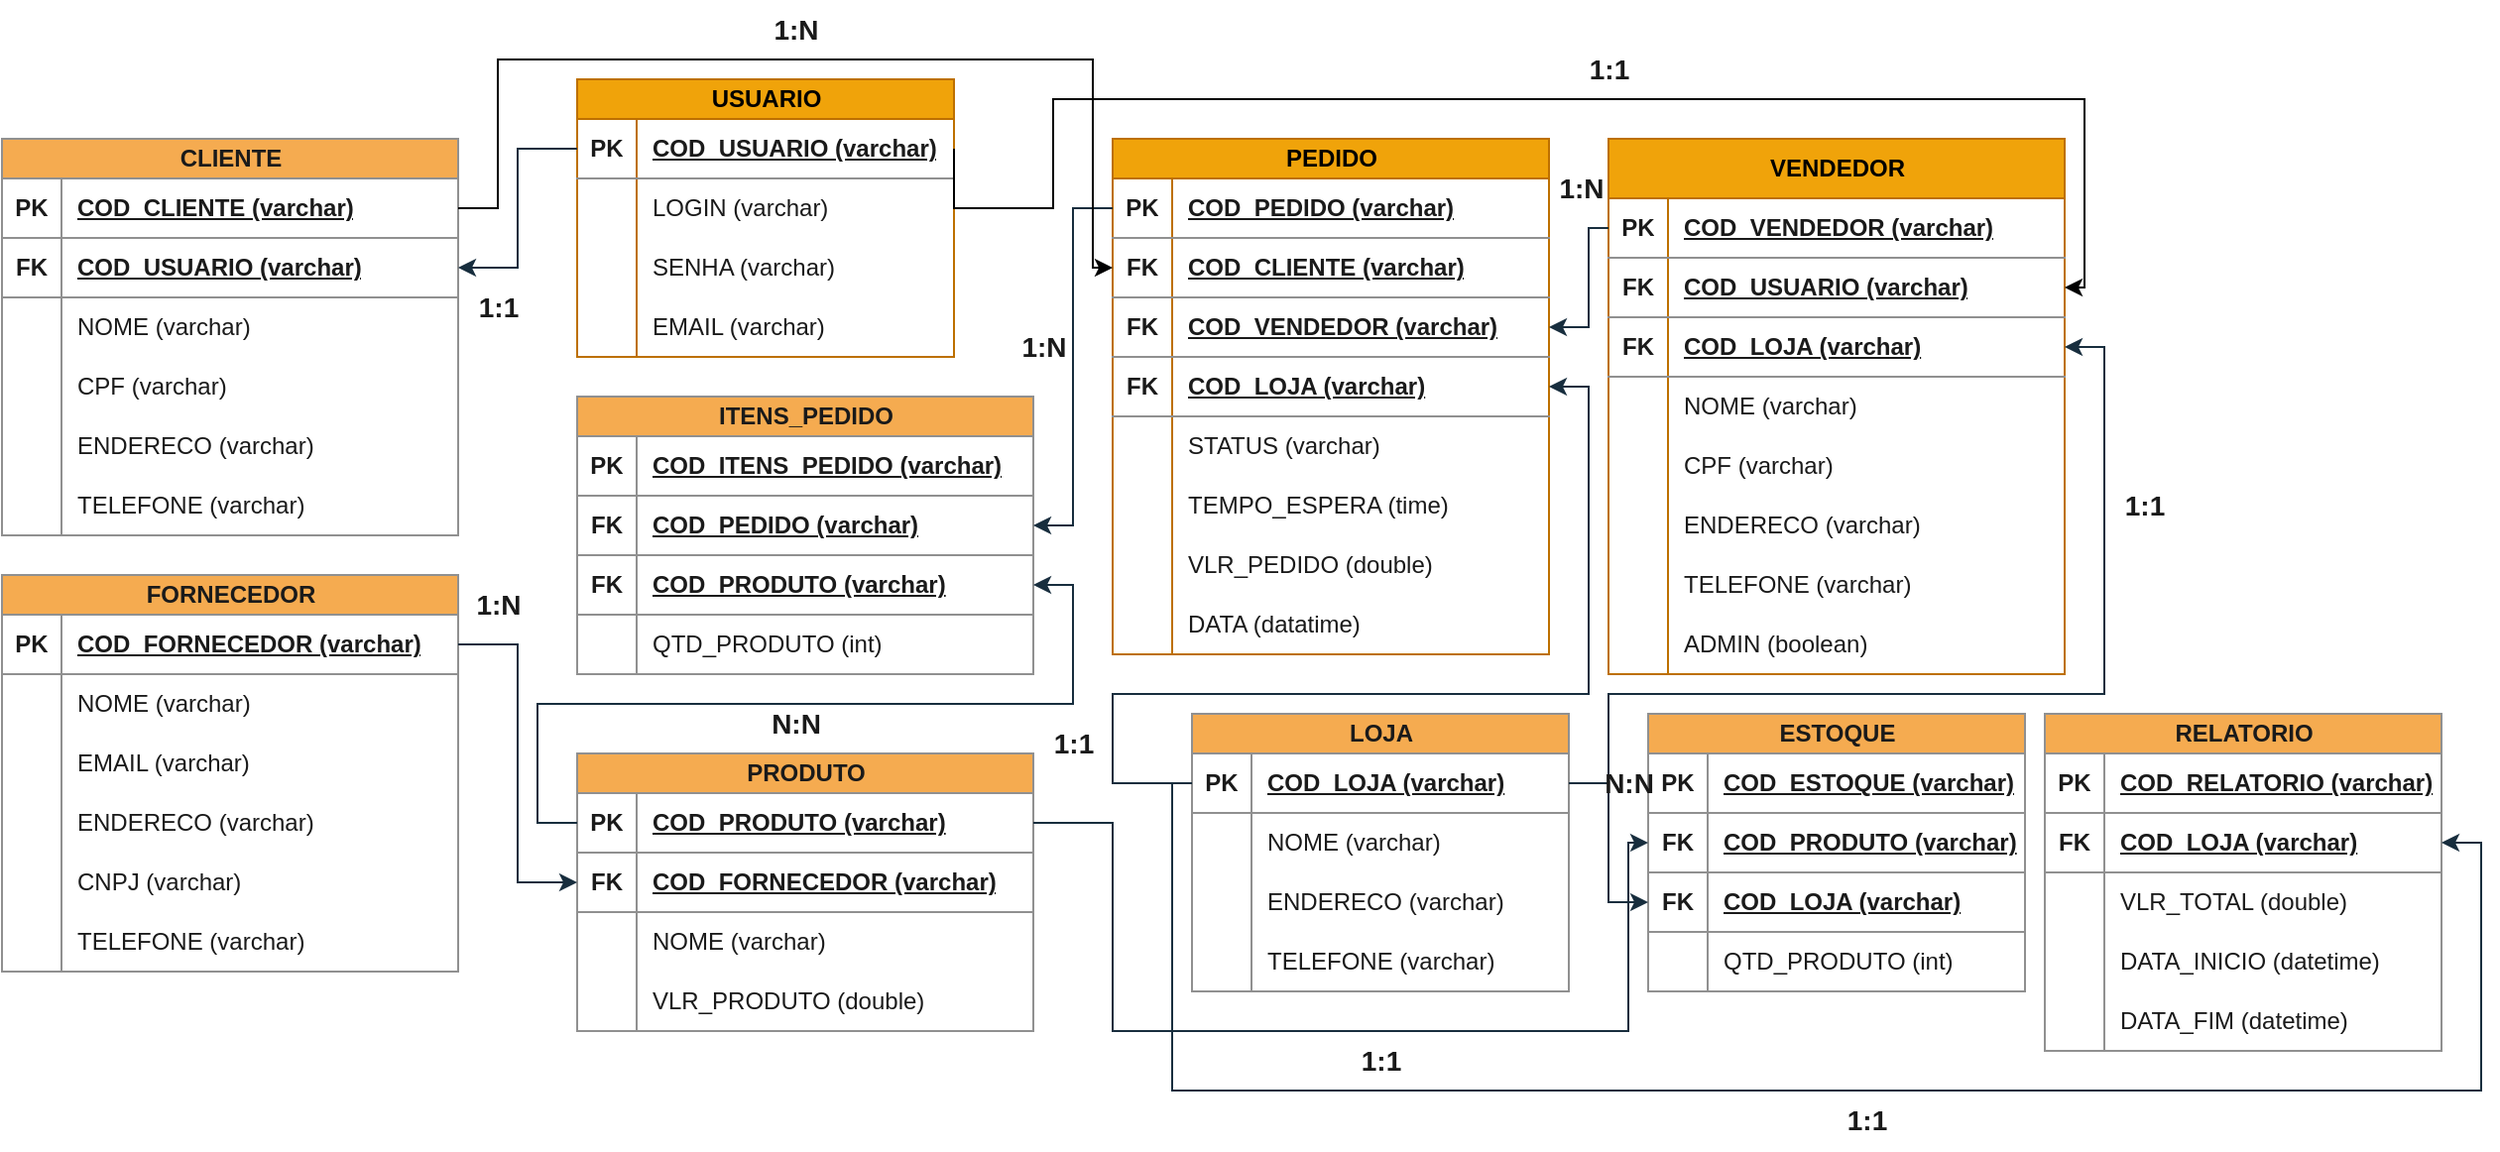 <mxfile version="22.0.0" type="github">
  <diagram id="R2lEEEUBdFMjLlhIrx00" name="Page-1">
    <mxGraphModel dx="2213" dy="1926" grid="1" gridSize="10" guides="1" tooltips="1" connect="1" arrows="1" fold="1" page="1" pageScale="1" pageWidth="850" pageHeight="1100" math="0" shadow="0" extFonts="Permanent Marker^https://fonts.googleapis.com/css?family=Permanent+Marker">
      <root>
        <mxCell id="0" />
        <mxCell id="1" parent="0" />
        <mxCell id="DLBYgMcPq4VcHA1oe2m--1" value="PEDIDO" style="shape=table;startSize=20;container=1;collapsible=1;childLayout=tableLayout;fixedRows=1;rowLines=0;fontStyle=1;align=center;resizeLast=1;html=1;fillColor=#f0a30a;rounded=0;labelBackgroundColor=none;strokeColor=#BD7000;fontColor=#000000;" parent="1" vertex="1">
          <mxGeometry x="220" y="-80" width="220" height="260" as="geometry" />
        </mxCell>
        <mxCell id="DLBYgMcPq4VcHA1oe2m--2" value="" style="shape=tableRow;horizontal=0;startSize=0;swimlaneHead=0;swimlaneBody=0;fillColor=none;collapsible=0;dropTarget=0;points=[[0,0.5],[1,0.5]];portConstraint=eastwest;top=0;left=0;right=0;bottom=1;rounded=0;labelBackgroundColor=none;strokeColor=#909090;fontColor=#1A1A1A;" parent="DLBYgMcPq4VcHA1oe2m--1" vertex="1">
          <mxGeometry y="20" width="220" height="30" as="geometry" />
        </mxCell>
        <mxCell id="DLBYgMcPq4VcHA1oe2m--3" value="PK" style="shape=partialRectangle;connectable=0;fillColor=none;top=0;left=0;bottom=0;right=0;fontStyle=1;overflow=hidden;whiteSpace=wrap;html=1;rounded=0;labelBackgroundColor=none;strokeColor=#909090;fontColor=#1A1A1A;" parent="DLBYgMcPq4VcHA1oe2m--2" vertex="1">
          <mxGeometry width="30" height="30" as="geometry">
            <mxRectangle width="30" height="30" as="alternateBounds" />
          </mxGeometry>
        </mxCell>
        <mxCell id="DLBYgMcPq4VcHA1oe2m--4" value="COD_PEDIDO (varchar)" style="shape=partialRectangle;connectable=0;fillColor=none;top=0;left=0;bottom=0;right=0;align=left;spacingLeft=6;fontStyle=5;overflow=hidden;whiteSpace=wrap;html=1;rounded=0;labelBackgroundColor=none;strokeColor=#909090;fontColor=#1A1A1A;" parent="DLBYgMcPq4VcHA1oe2m--2" vertex="1">
          <mxGeometry x="30" width="190" height="30" as="geometry">
            <mxRectangle width="190" height="30" as="alternateBounds" />
          </mxGeometry>
        </mxCell>
        <mxCell id="DLBYgMcPq4VcHA1oe2m--17" value="" style="shape=tableRow;horizontal=0;startSize=0;swimlaneHead=0;swimlaneBody=0;fillColor=none;collapsible=0;dropTarget=0;points=[[0,0.5],[1,0.5]];portConstraint=eastwest;top=0;left=0;right=0;bottom=1;rounded=0;labelBackgroundColor=none;strokeColor=#909090;fontColor=#1A1A1A;" parent="DLBYgMcPq4VcHA1oe2m--1" vertex="1">
          <mxGeometry y="50" width="220" height="30" as="geometry" />
        </mxCell>
        <mxCell id="DLBYgMcPq4VcHA1oe2m--18" value="FK" style="shape=partialRectangle;connectable=0;fillColor=none;top=0;left=0;bottom=0;right=0;fontStyle=1;overflow=hidden;whiteSpace=wrap;html=1;rounded=0;labelBackgroundColor=none;strokeColor=#909090;fontColor=#1A1A1A;" parent="DLBYgMcPq4VcHA1oe2m--17" vertex="1">
          <mxGeometry width="30" height="30" as="geometry">
            <mxRectangle width="30" height="30" as="alternateBounds" />
          </mxGeometry>
        </mxCell>
        <mxCell id="DLBYgMcPq4VcHA1oe2m--19" value="COD_CLIENTE (varchar)" style="shape=partialRectangle;connectable=0;fillColor=none;top=0;left=0;bottom=0;right=0;align=left;spacingLeft=6;fontStyle=5;overflow=hidden;whiteSpace=wrap;html=1;rounded=0;labelBackgroundColor=none;strokeColor=#909090;fontColor=#1A1A1A;" parent="DLBYgMcPq4VcHA1oe2m--17" vertex="1">
          <mxGeometry x="30" width="190" height="30" as="geometry">
            <mxRectangle width="190" height="30" as="alternateBounds" />
          </mxGeometry>
        </mxCell>
        <mxCell id="DLBYgMcPq4VcHA1oe2m--20" value="" style="shape=tableRow;horizontal=0;startSize=0;swimlaneHead=0;swimlaneBody=0;fillColor=none;collapsible=0;dropTarget=0;points=[[0,0.5],[1,0.5]];portConstraint=eastwest;top=0;left=0;right=0;bottom=1;rounded=0;labelBackgroundColor=none;strokeColor=#909090;fontColor=#1A1A1A;" parent="DLBYgMcPq4VcHA1oe2m--1" vertex="1">
          <mxGeometry y="80" width="220" height="30" as="geometry" />
        </mxCell>
        <mxCell id="DLBYgMcPq4VcHA1oe2m--21" value="FK" style="shape=partialRectangle;connectable=0;fillColor=none;top=0;left=0;bottom=0;right=0;fontStyle=1;overflow=hidden;whiteSpace=wrap;html=1;rounded=0;labelBackgroundColor=none;strokeColor=#909090;fontColor=#1A1A1A;" parent="DLBYgMcPq4VcHA1oe2m--20" vertex="1">
          <mxGeometry width="30" height="30" as="geometry">
            <mxRectangle width="30" height="30" as="alternateBounds" />
          </mxGeometry>
        </mxCell>
        <mxCell id="DLBYgMcPq4VcHA1oe2m--22" value="COD_VENDEDOR (varchar)" style="shape=partialRectangle;connectable=0;fillColor=none;top=0;left=0;bottom=0;right=0;align=left;spacingLeft=6;fontStyle=5;overflow=hidden;whiteSpace=wrap;html=1;rounded=0;labelBackgroundColor=none;strokeColor=#909090;fontColor=#1A1A1A;" parent="DLBYgMcPq4VcHA1oe2m--20" vertex="1">
          <mxGeometry x="30" width="190" height="30" as="geometry">
            <mxRectangle width="190" height="30" as="alternateBounds" />
          </mxGeometry>
        </mxCell>
        <mxCell id="DLBYgMcPq4VcHA1oe2m--14" value="" style="shape=tableRow;horizontal=0;startSize=0;swimlaneHead=0;swimlaneBody=0;fillColor=none;collapsible=0;dropTarget=0;points=[[0,0.5],[1,0.5]];portConstraint=eastwest;top=0;left=0;right=0;bottom=1;rounded=0;labelBackgroundColor=none;strokeColor=#909090;fontColor=#1A1A1A;" parent="DLBYgMcPq4VcHA1oe2m--1" vertex="1">
          <mxGeometry y="110" width="220" height="30" as="geometry" />
        </mxCell>
        <mxCell id="DLBYgMcPq4VcHA1oe2m--15" value="FK" style="shape=partialRectangle;connectable=0;fillColor=none;top=0;left=0;bottom=0;right=0;fontStyle=1;overflow=hidden;whiteSpace=wrap;html=1;rounded=0;labelBackgroundColor=none;strokeColor=#909090;fontColor=#1A1A1A;" parent="DLBYgMcPq4VcHA1oe2m--14" vertex="1">
          <mxGeometry width="30" height="30" as="geometry">
            <mxRectangle width="30" height="30" as="alternateBounds" />
          </mxGeometry>
        </mxCell>
        <mxCell id="DLBYgMcPq4VcHA1oe2m--16" value="COD_LOJA (varchar)" style="shape=partialRectangle;connectable=0;fillColor=none;top=0;left=0;bottom=0;right=0;align=left;spacingLeft=6;fontStyle=5;overflow=hidden;whiteSpace=wrap;html=1;rounded=0;labelBackgroundColor=none;strokeColor=#909090;fontColor=#1A1A1A;" parent="DLBYgMcPq4VcHA1oe2m--14" vertex="1">
          <mxGeometry x="30" width="190" height="30" as="geometry">
            <mxRectangle width="190" height="30" as="alternateBounds" />
          </mxGeometry>
        </mxCell>
        <mxCell id="DLBYgMcPq4VcHA1oe2m--5" value="" style="shape=tableRow;horizontal=0;startSize=0;swimlaneHead=0;swimlaneBody=0;fillColor=none;collapsible=0;dropTarget=0;points=[[0,0.5],[1,0.5]];portConstraint=eastwest;top=0;left=0;right=0;bottom=0;rounded=0;labelBackgroundColor=none;strokeColor=#909090;fontColor=#1A1A1A;" parent="DLBYgMcPq4VcHA1oe2m--1" vertex="1">
          <mxGeometry y="140" width="220" height="30" as="geometry" />
        </mxCell>
        <mxCell id="DLBYgMcPq4VcHA1oe2m--6" value="" style="shape=partialRectangle;connectable=0;fillColor=none;top=0;left=0;bottom=0;right=0;editable=1;overflow=hidden;whiteSpace=wrap;html=1;rounded=0;labelBackgroundColor=none;strokeColor=#909090;fontColor=#1A1A1A;" parent="DLBYgMcPq4VcHA1oe2m--5" vertex="1">
          <mxGeometry width="30" height="30" as="geometry">
            <mxRectangle width="30" height="30" as="alternateBounds" />
          </mxGeometry>
        </mxCell>
        <mxCell id="DLBYgMcPq4VcHA1oe2m--7" value="STATUS (varchar)" style="shape=partialRectangle;connectable=0;fillColor=none;top=0;left=0;bottom=0;right=0;align=left;spacingLeft=6;overflow=hidden;whiteSpace=wrap;html=1;rounded=0;labelBackgroundColor=none;strokeColor=#909090;fontColor=#1A1A1A;" parent="DLBYgMcPq4VcHA1oe2m--5" vertex="1">
          <mxGeometry x="30" width="190" height="30" as="geometry">
            <mxRectangle width="190" height="30" as="alternateBounds" />
          </mxGeometry>
        </mxCell>
        <mxCell id="DLBYgMcPq4VcHA1oe2m--8" value="" style="shape=tableRow;horizontal=0;startSize=0;swimlaneHead=0;swimlaneBody=0;fillColor=none;collapsible=0;dropTarget=0;points=[[0,0.5],[1,0.5]];portConstraint=eastwest;top=0;left=0;right=0;bottom=0;rounded=0;labelBackgroundColor=none;strokeColor=#909090;fontColor=#1A1A1A;" parent="DLBYgMcPq4VcHA1oe2m--1" vertex="1">
          <mxGeometry y="170" width="220" height="30" as="geometry" />
        </mxCell>
        <mxCell id="DLBYgMcPq4VcHA1oe2m--9" value="" style="shape=partialRectangle;connectable=0;fillColor=none;top=0;left=0;bottom=0;right=0;editable=1;overflow=hidden;whiteSpace=wrap;html=1;rounded=0;labelBackgroundColor=none;strokeColor=#909090;fontColor=#1A1A1A;" parent="DLBYgMcPq4VcHA1oe2m--8" vertex="1">
          <mxGeometry width="30" height="30" as="geometry">
            <mxRectangle width="30" height="30" as="alternateBounds" />
          </mxGeometry>
        </mxCell>
        <mxCell id="DLBYgMcPq4VcHA1oe2m--10" value="TEMPO_ESPERA (time)" style="shape=partialRectangle;connectable=0;fillColor=none;top=0;left=0;bottom=0;right=0;align=left;spacingLeft=6;overflow=hidden;whiteSpace=wrap;html=1;rounded=0;labelBackgroundColor=none;strokeColor=#909090;fontColor=#1A1A1A;" parent="DLBYgMcPq4VcHA1oe2m--8" vertex="1">
          <mxGeometry x="30" width="190" height="30" as="geometry">
            <mxRectangle width="190" height="30" as="alternateBounds" />
          </mxGeometry>
        </mxCell>
        <mxCell id="DLBYgMcPq4VcHA1oe2m--11" value="" style="shape=tableRow;horizontal=0;startSize=0;swimlaneHead=0;swimlaneBody=0;fillColor=none;collapsible=0;dropTarget=0;points=[[0,0.5],[1,0.5]];portConstraint=eastwest;top=0;left=0;right=0;bottom=0;rounded=0;labelBackgroundColor=none;strokeColor=#909090;fontColor=#1A1A1A;" parent="DLBYgMcPq4VcHA1oe2m--1" vertex="1">
          <mxGeometry y="200" width="220" height="30" as="geometry" />
        </mxCell>
        <mxCell id="DLBYgMcPq4VcHA1oe2m--12" value="" style="shape=partialRectangle;connectable=0;fillColor=none;top=0;left=0;bottom=0;right=0;editable=1;overflow=hidden;whiteSpace=wrap;html=1;rounded=0;labelBackgroundColor=none;strokeColor=#909090;fontColor=#1A1A1A;" parent="DLBYgMcPq4VcHA1oe2m--11" vertex="1">
          <mxGeometry width="30" height="30" as="geometry">
            <mxRectangle width="30" height="30" as="alternateBounds" />
          </mxGeometry>
        </mxCell>
        <mxCell id="DLBYgMcPq4VcHA1oe2m--13" value="VLR_PEDIDO (double)" style="shape=partialRectangle;connectable=0;fillColor=none;top=0;left=0;bottom=0;right=0;align=left;spacingLeft=6;overflow=hidden;whiteSpace=wrap;html=1;rounded=0;labelBackgroundColor=none;strokeColor=#909090;fontColor=#1A1A1A;" parent="DLBYgMcPq4VcHA1oe2m--11" vertex="1">
          <mxGeometry x="30" width="190" height="30" as="geometry">
            <mxRectangle width="190" height="30" as="alternateBounds" />
          </mxGeometry>
        </mxCell>
        <mxCell id="DLBYgMcPq4VcHA1oe2m--23" value="" style="shape=tableRow;horizontal=0;startSize=0;swimlaneHead=0;swimlaneBody=0;fillColor=none;collapsible=0;dropTarget=0;points=[[0,0.5],[1,0.5]];portConstraint=eastwest;top=0;left=0;right=0;bottom=0;rounded=0;labelBackgroundColor=none;strokeColor=#909090;fontColor=#1A1A1A;" parent="DLBYgMcPq4VcHA1oe2m--1" vertex="1">
          <mxGeometry y="230" width="220" height="30" as="geometry" />
        </mxCell>
        <mxCell id="DLBYgMcPq4VcHA1oe2m--24" value="" style="shape=partialRectangle;connectable=0;fillColor=none;top=0;left=0;bottom=0;right=0;editable=1;overflow=hidden;whiteSpace=wrap;html=1;rounded=0;labelBackgroundColor=none;strokeColor=#909090;fontColor=#1A1A1A;" parent="DLBYgMcPq4VcHA1oe2m--23" vertex="1">
          <mxGeometry width="30" height="30" as="geometry">
            <mxRectangle width="30" height="30" as="alternateBounds" />
          </mxGeometry>
        </mxCell>
        <mxCell id="DLBYgMcPq4VcHA1oe2m--25" value="DATA (datatime)" style="shape=partialRectangle;connectable=0;fillColor=none;top=0;left=0;bottom=0;right=0;align=left;spacingLeft=6;overflow=hidden;whiteSpace=wrap;html=1;rounded=0;labelBackgroundColor=none;strokeColor=#909090;fontColor=#1A1A1A;" parent="DLBYgMcPq4VcHA1oe2m--23" vertex="1">
          <mxGeometry x="30" width="190" height="30" as="geometry">
            <mxRectangle width="190" height="30" as="alternateBounds" />
          </mxGeometry>
        </mxCell>
        <mxCell id="DLBYgMcPq4VcHA1oe2m--26" value="ITENS_PEDIDO" style="shape=table;startSize=20;container=1;collapsible=1;childLayout=tableLayout;fixedRows=1;rowLines=0;fontStyle=1;align=center;resizeLast=1;html=1;fillColor=#F5AB50;rounded=0;labelBackgroundColor=none;strokeColor=#909090;fontColor=#1A1A1A;" parent="1" vertex="1">
          <mxGeometry x="-50" y="50" width="230" height="140" as="geometry" />
        </mxCell>
        <mxCell id="DLBYgMcPq4VcHA1oe2m--27" value="" style="shape=tableRow;horizontal=0;startSize=0;swimlaneHead=0;swimlaneBody=0;fillColor=none;collapsible=0;dropTarget=0;points=[[0,0.5],[1,0.5]];portConstraint=eastwest;top=0;left=0;right=0;bottom=1;rounded=0;labelBackgroundColor=none;strokeColor=#909090;fontColor=#1A1A1A;" parent="DLBYgMcPq4VcHA1oe2m--26" vertex="1">
          <mxGeometry y="20" width="230" height="30" as="geometry" />
        </mxCell>
        <mxCell id="DLBYgMcPq4VcHA1oe2m--28" value="PK" style="shape=partialRectangle;connectable=0;fillColor=none;top=0;left=0;bottom=0;right=0;fontStyle=1;overflow=hidden;whiteSpace=wrap;html=1;rounded=0;labelBackgroundColor=none;strokeColor=#909090;fontColor=#1A1A1A;" parent="DLBYgMcPq4VcHA1oe2m--27" vertex="1">
          <mxGeometry width="30" height="30" as="geometry">
            <mxRectangle width="30" height="30" as="alternateBounds" />
          </mxGeometry>
        </mxCell>
        <mxCell id="DLBYgMcPq4VcHA1oe2m--29" value="COD_ITENS_PEDIDO (varchar)" style="shape=partialRectangle;connectable=0;fillColor=none;top=0;left=0;bottom=0;right=0;align=left;spacingLeft=6;fontStyle=5;overflow=hidden;whiteSpace=wrap;html=1;rounded=0;labelBackgroundColor=none;strokeColor=#909090;fontColor=#1A1A1A;" parent="DLBYgMcPq4VcHA1oe2m--27" vertex="1">
          <mxGeometry x="30" width="200" height="30" as="geometry">
            <mxRectangle width="200" height="30" as="alternateBounds" />
          </mxGeometry>
        </mxCell>
        <mxCell id="DLBYgMcPq4VcHA1oe2m--30" value="" style="shape=tableRow;horizontal=0;startSize=0;swimlaneHead=0;swimlaneBody=0;fillColor=none;collapsible=0;dropTarget=0;points=[[0,0.5],[1,0.5]];portConstraint=eastwest;top=0;left=0;right=0;bottom=1;rounded=0;labelBackgroundColor=none;strokeColor=#909090;fontColor=#1A1A1A;" parent="DLBYgMcPq4VcHA1oe2m--26" vertex="1">
          <mxGeometry y="50" width="230" height="30" as="geometry" />
        </mxCell>
        <mxCell id="DLBYgMcPq4VcHA1oe2m--31" value="FK" style="shape=partialRectangle;connectable=0;fillColor=none;top=0;left=0;bottom=0;right=0;fontStyle=1;overflow=hidden;whiteSpace=wrap;html=1;rounded=0;labelBackgroundColor=none;strokeColor=#909090;fontColor=#1A1A1A;" parent="DLBYgMcPq4VcHA1oe2m--30" vertex="1">
          <mxGeometry width="30" height="30" as="geometry">
            <mxRectangle width="30" height="30" as="alternateBounds" />
          </mxGeometry>
        </mxCell>
        <mxCell id="DLBYgMcPq4VcHA1oe2m--32" value="COD_PEDIDO (varchar)" style="shape=partialRectangle;connectable=0;fillColor=none;top=0;left=0;bottom=0;right=0;align=left;spacingLeft=6;fontStyle=5;overflow=hidden;whiteSpace=wrap;html=1;rounded=0;labelBackgroundColor=none;strokeColor=#909090;fontColor=#1A1A1A;" parent="DLBYgMcPq4VcHA1oe2m--30" vertex="1">
          <mxGeometry x="30" width="200" height="30" as="geometry">
            <mxRectangle width="200" height="30" as="alternateBounds" />
          </mxGeometry>
        </mxCell>
        <mxCell id="DLBYgMcPq4VcHA1oe2m--33" value="" style="shape=tableRow;horizontal=0;startSize=0;swimlaneHead=0;swimlaneBody=0;fillColor=none;collapsible=0;dropTarget=0;points=[[0,0.5],[1,0.5]];portConstraint=eastwest;top=0;left=0;right=0;bottom=1;rounded=0;labelBackgroundColor=none;strokeColor=#909090;fontColor=#1A1A1A;" parent="DLBYgMcPq4VcHA1oe2m--26" vertex="1">
          <mxGeometry y="80" width="230" height="30" as="geometry" />
        </mxCell>
        <mxCell id="DLBYgMcPq4VcHA1oe2m--34" value="FK" style="shape=partialRectangle;connectable=0;fillColor=none;top=0;left=0;bottom=0;right=0;fontStyle=1;overflow=hidden;whiteSpace=wrap;html=1;rounded=0;labelBackgroundColor=none;strokeColor=#909090;fontColor=#1A1A1A;" parent="DLBYgMcPq4VcHA1oe2m--33" vertex="1">
          <mxGeometry width="30" height="30" as="geometry">
            <mxRectangle width="30" height="30" as="alternateBounds" />
          </mxGeometry>
        </mxCell>
        <mxCell id="DLBYgMcPq4VcHA1oe2m--35" value="COD_PRODUTO (varchar)" style="shape=partialRectangle;connectable=0;fillColor=none;top=0;left=0;bottom=0;right=0;align=left;spacingLeft=6;fontStyle=5;overflow=hidden;whiteSpace=wrap;html=1;rounded=0;labelBackgroundColor=none;strokeColor=#909090;fontColor=#1A1A1A;" parent="DLBYgMcPq4VcHA1oe2m--33" vertex="1">
          <mxGeometry x="30" width="200" height="30" as="geometry">
            <mxRectangle width="200" height="30" as="alternateBounds" />
          </mxGeometry>
        </mxCell>
        <mxCell id="DLBYgMcPq4VcHA1oe2m--39" value="" style="shape=tableRow;horizontal=0;startSize=0;swimlaneHead=0;swimlaneBody=0;fillColor=none;collapsible=0;dropTarget=0;points=[[0,0.5],[1,0.5]];portConstraint=eastwest;top=0;left=0;right=0;bottom=0;rounded=0;labelBackgroundColor=none;strokeColor=#909090;fontColor=#1A1A1A;" parent="DLBYgMcPq4VcHA1oe2m--26" vertex="1">
          <mxGeometry y="110" width="230" height="30" as="geometry" />
        </mxCell>
        <mxCell id="DLBYgMcPq4VcHA1oe2m--40" value="" style="shape=partialRectangle;connectable=0;fillColor=none;top=0;left=0;bottom=0;right=0;editable=1;overflow=hidden;whiteSpace=wrap;html=1;rounded=0;labelBackgroundColor=none;strokeColor=#909090;fontColor=#1A1A1A;" parent="DLBYgMcPq4VcHA1oe2m--39" vertex="1">
          <mxGeometry width="30" height="30" as="geometry">
            <mxRectangle width="30" height="30" as="alternateBounds" />
          </mxGeometry>
        </mxCell>
        <mxCell id="DLBYgMcPq4VcHA1oe2m--41" value="QTD_PRODUTO (int)" style="shape=partialRectangle;connectable=0;fillColor=none;top=0;left=0;bottom=0;right=0;align=left;spacingLeft=6;overflow=hidden;whiteSpace=wrap;html=1;rounded=0;labelBackgroundColor=none;strokeColor=#909090;fontColor=#1A1A1A;" parent="DLBYgMcPq4VcHA1oe2m--39" vertex="1">
          <mxGeometry x="30" width="200" height="30" as="geometry">
            <mxRectangle width="200" height="30" as="alternateBounds" />
          </mxGeometry>
        </mxCell>
        <mxCell id="DLBYgMcPq4VcHA1oe2m--51" style="edgeStyle=orthogonalEdgeStyle;rounded=0;orthogonalLoop=1;jettySize=auto;html=1;entryX=1;entryY=0.5;entryDx=0;entryDy=0;labelBackgroundColor=none;strokeColor=#182E3E;fontColor=default;" parent="1" source="DLBYgMcPq4VcHA1oe2m--2" target="DLBYgMcPq4VcHA1oe2m--30" edge="1">
          <mxGeometry relative="1" as="geometry" />
        </mxCell>
        <mxCell id="DLBYgMcPq4VcHA1oe2m--52" value="PRODUTO" style="shape=table;startSize=20;container=1;collapsible=1;childLayout=tableLayout;fixedRows=1;rowLines=0;fontStyle=1;align=center;resizeLast=1;html=1;fillColor=#F5AB50;rounded=0;labelBackgroundColor=none;strokeColor=#909090;fontColor=#1A1A1A;" parent="1" vertex="1">
          <mxGeometry x="-50" y="230" width="230" height="140" as="geometry" />
        </mxCell>
        <mxCell id="DLBYgMcPq4VcHA1oe2m--53" value="" style="shape=tableRow;horizontal=0;startSize=0;swimlaneHead=0;swimlaneBody=0;fillColor=none;collapsible=0;dropTarget=0;points=[[0,0.5],[1,0.5]];portConstraint=eastwest;top=0;left=0;right=0;bottom=1;rounded=0;labelBackgroundColor=none;strokeColor=#909090;fontColor=#1A1A1A;" parent="DLBYgMcPq4VcHA1oe2m--52" vertex="1">
          <mxGeometry y="20" width="230" height="30" as="geometry" />
        </mxCell>
        <mxCell id="DLBYgMcPq4VcHA1oe2m--54" value="PK" style="shape=partialRectangle;connectable=0;fillColor=none;top=0;left=0;bottom=0;right=0;fontStyle=1;overflow=hidden;whiteSpace=wrap;html=1;rounded=0;labelBackgroundColor=none;strokeColor=#909090;fontColor=#1A1A1A;" parent="DLBYgMcPq4VcHA1oe2m--53" vertex="1">
          <mxGeometry width="30" height="30" as="geometry">
            <mxRectangle width="30" height="30" as="alternateBounds" />
          </mxGeometry>
        </mxCell>
        <mxCell id="DLBYgMcPq4VcHA1oe2m--55" value="COD_PRODUTO (varchar)" style="shape=partialRectangle;connectable=0;fillColor=none;top=0;left=0;bottom=0;right=0;align=left;spacingLeft=6;fontStyle=5;overflow=hidden;whiteSpace=wrap;html=1;rounded=0;labelBackgroundColor=none;strokeColor=#909090;fontColor=#1A1A1A;" parent="DLBYgMcPq4VcHA1oe2m--53" vertex="1">
          <mxGeometry x="30" width="200" height="30" as="geometry">
            <mxRectangle width="200" height="30" as="alternateBounds" />
          </mxGeometry>
        </mxCell>
        <mxCell id="DLBYgMcPq4VcHA1oe2m--56" value="" style="shape=tableRow;horizontal=0;startSize=0;swimlaneHead=0;swimlaneBody=0;fillColor=none;collapsible=0;dropTarget=0;points=[[0,0.5],[1,0.5]];portConstraint=eastwest;top=0;left=0;right=0;bottom=1;rounded=0;labelBackgroundColor=none;strokeColor=#909090;fontColor=#1A1A1A;" parent="DLBYgMcPq4VcHA1oe2m--52" vertex="1">
          <mxGeometry y="50" width="230" height="30" as="geometry" />
        </mxCell>
        <mxCell id="DLBYgMcPq4VcHA1oe2m--57" value="FK" style="shape=partialRectangle;connectable=0;fillColor=none;top=0;left=0;bottom=0;right=0;fontStyle=1;overflow=hidden;whiteSpace=wrap;html=1;rounded=0;labelBackgroundColor=none;strokeColor=#909090;fontColor=#1A1A1A;" parent="DLBYgMcPq4VcHA1oe2m--56" vertex="1">
          <mxGeometry width="30" height="30" as="geometry">
            <mxRectangle width="30" height="30" as="alternateBounds" />
          </mxGeometry>
        </mxCell>
        <mxCell id="DLBYgMcPq4VcHA1oe2m--58" value="COD_FORNECEDOR (varchar)" style="shape=partialRectangle;connectable=0;fillColor=none;top=0;left=0;bottom=0;right=0;align=left;spacingLeft=6;fontStyle=5;overflow=hidden;whiteSpace=wrap;html=1;rounded=0;labelBackgroundColor=none;strokeColor=#909090;fontColor=#1A1A1A;" parent="DLBYgMcPq4VcHA1oe2m--56" vertex="1">
          <mxGeometry x="30" width="200" height="30" as="geometry">
            <mxRectangle width="200" height="30" as="alternateBounds" />
          </mxGeometry>
        </mxCell>
        <mxCell id="DLBYgMcPq4VcHA1oe2m--65" value="" style="shape=tableRow;horizontal=0;startSize=0;swimlaneHead=0;swimlaneBody=0;fillColor=none;collapsible=0;dropTarget=0;points=[[0,0.5],[1,0.5]];portConstraint=eastwest;top=0;left=0;right=0;bottom=0;rounded=0;labelBackgroundColor=none;strokeColor=#909090;fontColor=#1A1A1A;" parent="DLBYgMcPq4VcHA1oe2m--52" vertex="1">
          <mxGeometry y="80" width="230" height="30" as="geometry" />
        </mxCell>
        <mxCell id="DLBYgMcPq4VcHA1oe2m--66" value="" style="shape=partialRectangle;connectable=0;fillColor=none;top=0;left=0;bottom=0;right=0;editable=1;overflow=hidden;whiteSpace=wrap;html=1;rounded=0;labelBackgroundColor=none;strokeColor=#909090;fontColor=#1A1A1A;" parent="DLBYgMcPq4VcHA1oe2m--65" vertex="1">
          <mxGeometry width="30" height="30" as="geometry">
            <mxRectangle width="30" height="30" as="alternateBounds" />
          </mxGeometry>
        </mxCell>
        <mxCell id="DLBYgMcPq4VcHA1oe2m--67" value="NOME (varchar)" style="shape=partialRectangle;connectable=0;fillColor=none;top=0;left=0;bottom=0;right=0;align=left;spacingLeft=6;overflow=hidden;whiteSpace=wrap;html=1;rounded=0;labelBackgroundColor=none;strokeColor=#909090;fontColor=#1A1A1A;" parent="DLBYgMcPq4VcHA1oe2m--65" vertex="1">
          <mxGeometry x="30" width="200" height="30" as="geometry">
            <mxRectangle width="200" height="30" as="alternateBounds" />
          </mxGeometry>
        </mxCell>
        <mxCell id="DLBYgMcPq4VcHA1oe2m--68" value="" style="shape=tableRow;horizontal=0;startSize=0;swimlaneHead=0;swimlaneBody=0;fillColor=none;collapsible=0;dropTarget=0;points=[[0,0.5],[1,0.5]];portConstraint=eastwest;top=0;left=0;right=0;bottom=0;rounded=0;labelBackgroundColor=none;strokeColor=#909090;fontColor=#1A1A1A;" parent="DLBYgMcPq4VcHA1oe2m--52" vertex="1">
          <mxGeometry y="110" width="230" height="30" as="geometry" />
        </mxCell>
        <mxCell id="DLBYgMcPq4VcHA1oe2m--69" value="" style="shape=partialRectangle;connectable=0;fillColor=none;top=0;left=0;bottom=0;right=0;editable=1;overflow=hidden;whiteSpace=wrap;html=1;rounded=0;labelBackgroundColor=none;strokeColor=#909090;fontColor=#1A1A1A;" parent="DLBYgMcPq4VcHA1oe2m--68" vertex="1">
          <mxGeometry width="30" height="30" as="geometry">
            <mxRectangle width="30" height="30" as="alternateBounds" />
          </mxGeometry>
        </mxCell>
        <mxCell id="DLBYgMcPq4VcHA1oe2m--70" value="VLR_PRODUTO (double)" style="shape=partialRectangle;connectable=0;fillColor=none;top=0;left=0;bottom=0;right=0;align=left;spacingLeft=6;overflow=hidden;whiteSpace=wrap;html=1;rounded=0;labelBackgroundColor=none;strokeColor=#909090;fontColor=#1A1A1A;" parent="DLBYgMcPq4VcHA1oe2m--68" vertex="1">
          <mxGeometry x="30" width="200" height="30" as="geometry">
            <mxRectangle width="200" height="30" as="alternateBounds" />
          </mxGeometry>
        </mxCell>
        <mxCell id="DLBYgMcPq4VcHA1oe2m--81" style="edgeStyle=orthogonalEdgeStyle;rounded=0;orthogonalLoop=1;jettySize=auto;html=1;entryX=1;entryY=0.5;entryDx=0;entryDy=0;labelBackgroundColor=none;strokeColor=#182E3E;fontColor=default;" parent="1" source="DLBYgMcPq4VcHA1oe2m--53" target="DLBYgMcPq4VcHA1oe2m--33" edge="1">
          <mxGeometry relative="1" as="geometry" />
        </mxCell>
        <mxCell id="DLBYgMcPq4VcHA1oe2m--82" value="FORNECEDOR" style="shape=table;startSize=20;container=1;collapsible=1;childLayout=tableLayout;fixedRows=1;rowLines=0;fontStyle=1;align=center;resizeLast=1;html=1;fillColor=#F5AB50;rounded=0;labelBackgroundColor=none;strokeColor=#909090;fontColor=#1A1A1A;" parent="1" vertex="1">
          <mxGeometry x="-340" y="140" width="230" height="200" as="geometry" />
        </mxCell>
        <mxCell id="DLBYgMcPq4VcHA1oe2m--83" value="" style="shape=tableRow;horizontal=0;startSize=0;swimlaneHead=0;swimlaneBody=0;fillColor=none;collapsible=0;dropTarget=0;points=[[0,0.5],[1,0.5]];portConstraint=eastwest;top=0;left=0;right=0;bottom=1;rounded=0;labelBackgroundColor=none;strokeColor=#909090;fontColor=#1A1A1A;" parent="DLBYgMcPq4VcHA1oe2m--82" vertex="1">
          <mxGeometry y="20" width="230" height="30" as="geometry" />
        </mxCell>
        <mxCell id="DLBYgMcPq4VcHA1oe2m--84" value="PK" style="shape=partialRectangle;connectable=0;fillColor=none;top=0;left=0;bottom=0;right=0;fontStyle=1;overflow=hidden;whiteSpace=wrap;html=1;rounded=0;labelBackgroundColor=none;strokeColor=#909090;fontColor=#1A1A1A;" parent="DLBYgMcPq4VcHA1oe2m--83" vertex="1">
          <mxGeometry width="30" height="30" as="geometry">
            <mxRectangle width="30" height="30" as="alternateBounds" />
          </mxGeometry>
        </mxCell>
        <mxCell id="DLBYgMcPq4VcHA1oe2m--85" value="COD_FORNECEDOR (varchar)" style="shape=partialRectangle;connectable=0;fillColor=none;top=0;left=0;bottom=0;right=0;align=left;spacingLeft=6;fontStyle=5;overflow=hidden;whiteSpace=wrap;html=1;rounded=0;labelBackgroundColor=none;strokeColor=#909090;fontColor=#1A1A1A;" parent="DLBYgMcPq4VcHA1oe2m--83" vertex="1">
          <mxGeometry x="30" width="200" height="30" as="geometry">
            <mxRectangle width="200" height="30" as="alternateBounds" />
          </mxGeometry>
        </mxCell>
        <mxCell id="DLBYgMcPq4VcHA1oe2m--89" value="" style="shape=tableRow;horizontal=0;startSize=0;swimlaneHead=0;swimlaneBody=0;fillColor=none;collapsible=0;dropTarget=0;points=[[0,0.5],[1,0.5]];portConstraint=eastwest;top=0;left=0;right=0;bottom=0;rounded=0;labelBackgroundColor=none;strokeColor=#909090;fontColor=#1A1A1A;" parent="DLBYgMcPq4VcHA1oe2m--82" vertex="1">
          <mxGeometry y="50" width="230" height="30" as="geometry" />
        </mxCell>
        <mxCell id="DLBYgMcPq4VcHA1oe2m--90" value="" style="shape=partialRectangle;connectable=0;fillColor=none;top=0;left=0;bottom=0;right=0;editable=1;overflow=hidden;whiteSpace=wrap;html=1;rounded=0;labelBackgroundColor=none;strokeColor=#909090;fontColor=#1A1A1A;" parent="DLBYgMcPq4VcHA1oe2m--89" vertex="1">
          <mxGeometry width="30" height="30" as="geometry">
            <mxRectangle width="30" height="30" as="alternateBounds" />
          </mxGeometry>
        </mxCell>
        <mxCell id="DLBYgMcPq4VcHA1oe2m--91" value="NOME (varchar)" style="shape=partialRectangle;connectable=0;fillColor=none;top=0;left=0;bottom=0;right=0;align=left;spacingLeft=6;overflow=hidden;whiteSpace=wrap;html=1;rounded=0;labelBackgroundColor=none;strokeColor=#909090;fontColor=#1A1A1A;" parent="DLBYgMcPq4VcHA1oe2m--89" vertex="1">
          <mxGeometry x="30" width="200" height="30" as="geometry">
            <mxRectangle width="200" height="30" as="alternateBounds" />
          </mxGeometry>
        </mxCell>
        <mxCell id="DLBYgMcPq4VcHA1oe2m--92" value="" style="shape=tableRow;horizontal=0;startSize=0;swimlaneHead=0;swimlaneBody=0;fillColor=none;collapsible=0;dropTarget=0;points=[[0,0.5],[1,0.5]];portConstraint=eastwest;top=0;left=0;right=0;bottom=0;rounded=0;labelBackgroundColor=none;strokeColor=#909090;fontColor=#1A1A1A;" parent="DLBYgMcPq4VcHA1oe2m--82" vertex="1">
          <mxGeometry y="80" width="230" height="30" as="geometry" />
        </mxCell>
        <mxCell id="DLBYgMcPq4VcHA1oe2m--93" value="" style="shape=partialRectangle;connectable=0;fillColor=none;top=0;left=0;bottom=0;right=0;editable=1;overflow=hidden;whiteSpace=wrap;html=1;rounded=0;labelBackgroundColor=none;strokeColor=#909090;fontColor=#1A1A1A;" parent="DLBYgMcPq4VcHA1oe2m--92" vertex="1">
          <mxGeometry width="30" height="30" as="geometry">
            <mxRectangle width="30" height="30" as="alternateBounds" />
          </mxGeometry>
        </mxCell>
        <mxCell id="DLBYgMcPq4VcHA1oe2m--94" value="EMAIL (varchar)" style="shape=partialRectangle;connectable=0;fillColor=none;top=0;left=0;bottom=0;right=0;align=left;spacingLeft=6;overflow=hidden;whiteSpace=wrap;html=1;rounded=0;labelBackgroundColor=none;strokeColor=#909090;fontColor=#1A1A1A;" parent="DLBYgMcPq4VcHA1oe2m--92" vertex="1">
          <mxGeometry x="30" width="200" height="30" as="geometry">
            <mxRectangle width="200" height="30" as="alternateBounds" />
          </mxGeometry>
        </mxCell>
        <mxCell id="DLBYgMcPq4VcHA1oe2m--95" value="" style="shape=tableRow;horizontal=0;startSize=0;swimlaneHead=0;swimlaneBody=0;fillColor=none;collapsible=0;dropTarget=0;points=[[0,0.5],[1,0.5]];portConstraint=eastwest;top=0;left=0;right=0;bottom=0;rounded=0;labelBackgroundColor=none;strokeColor=#909090;fontColor=#1A1A1A;" parent="DLBYgMcPq4VcHA1oe2m--82" vertex="1">
          <mxGeometry y="110" width="230" height="30" as="geometry" />
        </mxCell>
        <mxCell id="DLBYgMcPq4VcHA1oe2m--96" value="" style="shape=partialRectangle;connectable=0;fillColor=none;top=0;left=0;bottom=0;right=0;editable=1;overflow=hidden;whiteSpace=wrap;html=1;rounded=0;labelBackgroundColor=none;strokeColor=#909090;fontColor=#1A1A1A;" parent="DLBYgMcPq4VcHA1oe2m--95" vertex="1">
          <mxGeometry width="30" height="30" as="geometry">
            <mxRectangle width="30" height="30" as="alternateBounds" />
          </mxGeometry>
        </mxCell>
        <mxCell id="DLBYgMcPq4VcHA1oe2m--97" value="ENDERECO (varchar)" style="shape=partialRectangle;connectable=0;fillColor=none;top=0;left=0;bottom=0;right=0;align=left;spacingLeft=6;overflow=hidden;whiteSpace=wrap;html=1;rounded=0;labelBackgroundColor=none;strokeColor=#909090;fontColor=#1A1A1A;" parent="DLBYgMcPq4VcHA1oe2m--95" vertex="1">
          <mxGeometry x="30" width="200" height="30" as="geometry">
            <mxRectangle width="200" height="30" as="alternateBounds" />
          </mxGeometry>
        </mxCell>
        <mxCell id="DLBYgMcPq4VcHA1oe2m--98" value="" style="shape=tableRow;horizontal=0;startSize=0;swimlaneHead=0;swimlaneBody=0;fillColor=none;collapsible=0;dropTarget=0;points=[[0,0.5],[1,0.5]];portConstraint=eastwest;top=0;left=0;right=0;bottom=0;rounded=0;labelBackgroundColor=none;strokeColor=#909090;fontColor=#1A1A1A;" parent="DLBYgMcPq4VcHA1oe2m--82" vertex="1">
          <mxGeometry y="140" width="230" height="30" as="geometry" />
        </mxCell>
        <mxCell id="DLBYgMcPq4VcHA1oe2m--99" value="" style="shape=partialRectangle;connectable=0;fillColor=none;top=0;left=0;bottom=0;right=0;editable=1;overflow=hidden;whiteSpace=wrap;html=1;rounded=0;labelBackgroundColor=none;strokeColor=#909090;fontColor=#1A1A1A;" parent="DLBYgMcPq4VcHA1oe2m--98" vertex="1">
          <mxGeometry width="30" height="30" as="geometry">
            <mxRectangle width="30" height="30" as="alternateBounds" />
          </mxGeometry>
        </mxCell>
        <mxCell id="DLBYgMcPq4VcHA1oe2m--100" value="CNPJ (varchar)" style="shape=partialRectangle;connectable=0;fillColor=none;top=0;left=0;bottom=0;right=0;align=left;spacingLeft=6;overflow=hidden;whiteSpace=wrap;html=1;rounded=0;labelBackgroundColor=none;strokeColor=#909090;fontColor=#1A1A1A;" parent="DLBYgMcPq4VcHA1oe2m--98" vertex="1">
          <mxGeometry x="30" width="200" height="30" as="geometry">
            <mxRectangle width="200" height="30" as="alternateBounds" />
          </mxGeometry>
        </mxCell>
        <mxCell id="DLBYgMcPq4VcHA1oe2m--101" value="" style="shape=tableRow;horizontal=0;startSize=0;swimlaneHead=0;swimlaneBody=0;fillColor=none;collapsible=0;dropTarget=0;points=[[0,0.5],[1,0.5]];portConstraint=eastwest;top=0;left=0;right=0;bottom=0;rounded=0;labelBackgroundColor=none;strokeColor=#909090;fontColor=#1A1A1A;" parent="DLBYgMcPq4VcHA1oe2m--82" vertex="1">
          <mxGeometry y="170" width="230" height="30" as="geometry" />
        </mxCell>
        <mxCell id="DLBYgMcPq4VcHA1oe2m--102" value="" style="shape=partialRectangle;connectable=0;fillColor=none;top=0;left=0;bottom=0;right=0;editable=1;overflow=hidden;whiteSpace=wrap;html=1;rounded=0;labelBackgroundColor=none;strokeColor=#909090;fontColor=#1A1A1A;" parent="DLBYgMcPq4VcHA1oe2m--101" vertex="1">
          <mxGeometry width="30" height="30" as="geometry">
            <mxRectangle width="30" height="30" as="alternateBounds" />
          </mxGeometry>
        </mxCell>
        <mxCell id="DLBYgMcPq4VcHA1oe2m--103" value="TELEFONE (varchar)" style="shape=partialRectangle;connectable=0;fillColor=none;top=0;left=0;bottom=0;right=0;align=left;spacingLeft=6;overflow=hidden;whiteSpace=wrap;html=1;rounded=0;labelBackgroundColor=none;strokeColor=#909090;fontColor=#1A1A1A;" parent="DLBYgMcPq4VcHA1oe2m--101" vertex="1">
          <mxGeometry x="30" width="200" height="30" as="geometry">
            <mxRectangle width="200" height="30" as="alternateBounds" />
          </mxGeometry>
        </mxCell>
        <mxCell id="DLBYgMcPq4VcHA1oe2m--104" style="edgeStyle=orthogonalEdgeStyle;rounded=0;orthogonalLoop=1;jettySize=auto;html=1;entryX=0;entryY=0.5;entryDx=0;entryDy=0;labelBackgroundColor=none;strokeColor=#182E3E;fontColor=default;" parent="1" source="DLBYgMcPq4VcHA1oe2m--83" target="DLBYgMcPq4VcHA1oe2m--56" edge="1">
          <mxGeometry relative="1" as="geometry" />
        </mxCell>
        <mxCell id="DLBYgMcPq4VcHA1oe2m--105" value="CLIENTE" style="shape=table;startSize=20;container=1;collapsible=1;childLayout=tableLayout;fixedRows=1;rowLines=0;fontStyle=1;align=center;resizeLast=1;html=1;fillColor=#F5AB50;rounded=0;labelBackgroundColor=none;strokeColor=#909090;fontColor=#1A1A1A;" parent="1" vertex="1">
          <mxGeometry x="-340" y="-80" width="230" height="200" as="geometry" />
        </mxCell>
        <mxCell id="DLBYgMcPq4VcHA1oe2m--106" value="" style="shape=tableRow;horizontal=0;startSize=0;swimlaneHead=0;swimlaneBody=0;fillColor=none;collapsible=0;dropTarget=0;points=[[0,0.5],[1,0.5]];portConstraint=eastwest;top=0;left=0;right=0;bottom=1;rounded=0;labelBackgroundColor=none;strokeColor=#909090;fontColor=#1A1A1A;" parent="DLBYgMcPq4VcHA1oe2m--105" vertex="1">
          <mxGeometry y="20" width="230" height="30" as="geometry" />
        </mxCell>
        <mxCell id="DLBYgMcPq4VcHA1oe2m--107" value="PK" style="shape=partialRectangle;connectable=0;fillColor=none;top=0;left=0;bottom=0;right=0;fontStyle=1;overflow=hidden;whiteSpace=wrap;html=1;rounded=0;labelBackgroundColor=none;strokeColor=#909090;fontColor=#1A1A1A;" parent="DLBYgMcPq4VcHA1oe2m--106" vertex="1">
          <mxGeometry width="30" height="30" as="geometry">
            <mxRectangle width="30" height="30" as="alternateBounds" />
          </mxGeometry>
        </mxCell>
        <mxCell id="DLBYgMcPq4VcHA1oe2m--108" value="COD_CLIENTE (varchar)" style="shape=partialRectangle;connectable=0;fillColor=none;top=0;left=0;bottom=0;right=0;align=left;spacingLeft=6;fontStyle=5;overflow=hidden;whiteSpace=wrap;html=1;rounded=0;labelBackgroundColor=none;strokeColor=#909090;fontColor=#1A1A1A;" parent="DLBYgMcPq4VcHA1oe2m--106" vertex="1">
          <mxGeometry x="30" width="200" height="30" as="geometry">
            <mxRectangle width="200" height="30" as="alternateBounds" />
          </mxGeometry>
        </mxCell>
        <mxCell id="DLBYgMcPq4VcHA1oe2m--109" value="" style="shape=tableRow;horizontal=0;startSize=0;swimlaneHead=0;swimlaneBody=0;fillColor=none;collapsible=0;dropTarget=0;points=[[0,0.5],[1,0.5]];portConstraint=eastwest;top=0;left=0;right=0;bottom=1;rounded=0;labelBackgroundColor=none;strokeColor=#909090;fontColor=#1A1A1A;" parent="DLBYgMcPq4VcHA1oe2m--105" vertex="1">
          <mxGeometry y="50" width="230" height="30" as="geometry" />
        </mxCell>
        <mxCell id="DLBYgMcPq4VcHA1oe2m--110" value="FK" style="shape=partialRectangle;connectable=0;fillColor=none;top=0;left=0;bottom=0;right=0;fontStyle=1;overflow=hidden;whiteSpace=wrap;html=1;rounded=0;labelBackgroundColor=none;strokeColor=#909090;fontColor=#1A1A1A;" parent="DLBYgMcPq4VcHA1oe2m--109" vertex="1">
          <mxGeometry width="30" height="30" as="geometry">
            <mxRectangle width="30" height="30" as="alternateBounds" />
          </mxGeometry>
        </mxCell>
        <mxCell id="DLBYgMcPq4VcHA1oe2m--111" value="COD_USUARIO (varchar)" style="shape=partialRectangle;connectable=0;fillColor=none;top=0;left=0;bottom=0;right=0;align=left;spacingLeft=6;fontStyle=5;overflow=hidden;whiteSpace=wrap;html=1;rounded=0;labelBackgroundColor=none;strokeColor=#909090;fontColor=#1A1A1A;" parent="DLBYgMcPq4VcHA1oe2m--109" vertex="1">
          <mxGeometry x="30" width="200" height="30" as="geometry">
            <mxRectangle width="200" height="30" as="alternateBounds" />
          </mxGeometry>
        </mxCell>
        <mxCell id="DLBYgMcPq4VcHA1oe2m--112" value="" style="shape=tableRow;horizontal=0;startSize=0;swimlaneHead=0;swimlaneBody=0;fillColor=none;collapsible=0;dropTarget=0;points=[[0,0.5],[1,0.5]];portConstraint=eastwest;top=0;left=0;right=0;bottom=0;rounded=0;labelBackgroundColor=none;strokeColor=#909090;fontColor=#1A1A1A;" parent="DLBYgMcPq4VcHA1oe2m--105" vertex="1">
          <mxGeometry y="80" width="230" height="30" as="geometry" />
        </mxCell>
        <mxCell id="DLBYgMcPq4VcHA1oe2m--113" value="" style="shape=partialRectangle;connectable=0;fillColor=none;top=0;left=0;bottom=0;right=0;editable=1;overflow=hidden;whiteSpace=wrap;html=1;rounded=0;labelBackgroundColor=none;strokeColor=#909090;fontColor=#1A1A1A;" parent="DLBYgMcPq4VcHA1oe2m--112" vertex="1">
          <mxGeometry width="30" height="30" as="geometry">
            <mxRectangle width="30" height="30" as="alternateBounds" />
          </mxGeometry>
        </mxCell>
        <mxCell id="DLBYgMcPq4VcHA1oe2m--114" value="NOME (varchar)" style="shape=partialRectangle;connectable=0;fillColor=none;top=0;left=0;bottom=0;right=0;align=left;spacingLeft=6;overflow=hidden;whiteSpace=wrap;html=1;rounded=0;labelBackgroundColor=none;strokeColor=#909090;fontColor=#1A1A1A;" parent="DLBYgMcPq4VcHA1oe2m--112" vertex="1">
          <mxGeometry x="30" width="200" height="30" as="geometry">
            <mxRectangle width="200" height="30" as="alternateBounds" />
          </mxGeometry>
        </mxCell>
        <mxCell id="DLBYgMcPq4VcHA1oe2m--115" value="" style="shape=tableRow;horizontal=0;startSize=0;swimlaneHead=0;swimlaneBody=0;fillColor=none;collapsible=0;dropTarget=0;points=[[0,0.5],[1,0.5]];portConstraint=eastwest;top=0;left=0;right=0;bottom=0;rounded=0;labelBackgroundColor=none;strokeColor=#909090;fontColor=#1A1A1A;" parent="DLBYgMcPq4VcHA1oe2m--105" vertex="1">
          <mxGeometry y="110" width="230" height="30" as="geometry" />
        </mxCell>
        <mxCell id="DLBYgMcPq4VcHA1oe2m--116" value="" style="shape=partialRectangle;connectable=0;fillColor=none;top=0;left=0;bottom=0;right=0;editable=1;overflow=hidden;whiteSpace=wrap;html=1;rounded=0;labelBackgroundColor=none;strokeColor=#909090;fontColor=#1A1A1A;" parent="DLBYgMcPq4VcHA1oe2m--115" vertex="1">
          <mxGeometry width="30" height="30" as="geometry">
            <mxRectangle width="30" height="30" as="alternateBounds" />
          </mxGeometry>
        </mxCell>
        <mxCell id="DLBYgMcPq4VcHA1oe2m--117" value="CPF (varchar)" style="shape=partialRectangle;connectable=0;fillColor=none;top=0;left=0;bottom=0;right=0;align=left;spacingLeft=6;overflow=hidden;whiteSpace=wrap;html=1;rounded=0;labelBackgroundColor=none;strokeColor=#909090;fontColor=#1A1A1A;" parent="DLBYgMcPq4VcHA1oe2m--115" vertex="1">
          <mxGeometry x="30" width="200" height="30" as="geometry">
            <mxRectangle width="200" height="30" as="alternateBounds" />
          </mxGeometry>
        </mxCell>
        <mxCell id="DLBYgMcPq4VcHA1oe2m--118" value="" style="shape=tableRow;horizontal=0;startSize=0;swimlaneHead=0;swimlaneBody=0;fillColor=none;collapsible=0;dropTarget=0;points=[[0,0.5],[1,0.5]];portConstraint=eastwest;top=0;left=0;right=0;bottom=0;rounded=0;labelBackgroundColor=none;strokeColor=#909090;fontColor=#1A1A1A;" parent="DLBYgMcPq4VcHA1oe2m--105" vertex="1">
          <mxGeometry y="140" width="230" height="30" as="geometry" />
        </mxCell>
        <mxCell id="DLBYgMcPq4VcHA1oe2m--119" value="" style="shape=partialRectangle;connectable=0;fillColor=none;top=0;left=0;bottom=0;right=0;editable=1;overflow=hidden;whiteSpace=wrap;html=1;rounded=0;labelBackgroundColor=none;strokeColor=#909090;fontColor=#1A1A1A;" parent="DLBYgMcPq4VcHA1oe2m--118" vertex="1">
          <mxGeometry width="30" height="30" as="geometry">
            <mxRectangle width="30" height="30" as="alternateBounds" />
          </mxGeometry>
        </mxCell>
        <mxCell id="DLBYgMcPq4VcHA1oe2m--120" value="ENDERECO (varchar)" style="shape=partialRectangle;connectable=0;fillColor=none;top=0;left=0;bottom=0;right=0;align=left;spacingLeft=6;overflow=hidden;whiteSpace=wrap;html=1;rounded=0;labelBackgroundColor=none;strokeColor=#909090;fontColor=#1A1A1A;" parent="DLBYgMcPq4VcHA1oe2m--118" vertex="1">
          <mxGeometry x="30" width="200" height="30" as="geometry">
            <mxRectangle width="200" height="30" as="alternateBounds" />
          </mxGeometry>
        </mxCell>
        <mxCell id="DLBYgMcPq4VcHA1oe2m--121" value="" style="shape=tableRow;horizontal=0;startSize=0;swimlaneHead=0;swimlaneBody=0;fillColor=none;collapsible=0;dropTarget=0;points=[[0,0.5],[1,0.5]];portConstraint=eastwest;top=0;left=0;right=0;bottom=0;rounded=0;labelBackgroundColor=none;strokeColor=#909090;fontColor=#1A1A1A;" parent="DLBYgMcPq4VcHA1oe2m--105" vertex="1">
          <mxGeometry y="170" width="230" height="30" as="geometry" />
        </mxCell>
        <mxCell id="DLBYgMcPq4VcHA1oe2m--122" value="" style="shape=partialRectangle;connectable=0;fillColor=none;top=0;left=0;bottom=0;right=0;editable=1;overflow=hidden;whiteSpace=wrap;html=1;rounded=0;labelBackgroundColor=none;strokeColor=#909090;fontColor=#1A1A1A;" parent="DLBYgMcPq4VcHA1oe2m--121" vertex="1">
          <mxGeometry width="30" height="30" as="geometry">
            <mxRectangle width="30" height="30" as="alternateBounds" />
          </mxGeometry>
        </mxCell>
        <mxCell id="DLBYgMcPq4VcHA1oe2m--123" value="TELEFONE (varchar)" style="shape=partialRectangle;connectable=0;fillColor=none;top=0;left=0;bottom=0;right=0;align=left;spacingLeft=6;overflow=hidden;whiteSpace=wrap;html=1;rounded=0;labelBackgroundColor=none;strokeColor=#909090;fontColor=#1A1A1A;" parent="DLBYgMcPq4VcHA1oe2m--121" vertex="1">
          <mxGeometry x="30" width="200" height="30" as="geometry">
            <mxRectangle width="200" height="30" as="alternateBounds" />
          </mxGeometry>
        </mxCell>
        <mxCell id="DLBYgMcPq4VcHA1oe2m--124" value="USUARIO" style="shape=table;startSize=20;container=1;collapsible=1;childLayout=tableLayout;fixedRows=1;rowLines=0;fontStyle=1;align=center;resizeLast=1;html=1;fillColor=#f0a30a;rounded=0;labelBackgroundColor=none;strokeColor=#BD7000;fontColor=#000000;" parent="1" vertex="1">
          <mxGeometry x="-50" y="-110" width="190" height="140" as="geometry" />
        </mxCell>
        <mxCell id="DLBYgMcPq4VcHA1oe2m--125" value="" style="shape=tableRow;horizontal=0;startSize=0;swimlaneHead=0;swimlaneBody=0;fillColor=none;collapsible=0;dropTarget=0;points=[[0,0.5],[1,0.5]];portConstraint=eastwest;top=0;left=0;right=0;bottom=1;rounded=0;labelBackgroundColor=none;strokeColor=#909090;fontColor=#1A1A1A;" parent="DLBYgMcPq4VcHA1oe2m--124" vertex="1">
          <mxGeometry y="20" width="190" height="30" as="geometry" />
        </mxCell>
        <mxCell id="DLBYgMcPq4VcHA1oe2m--126" value="PK" style="shape=partialRectangle;connectable=0;fillColor=none;top=0;left=0;bottom=0;right=0;fontStyle=1;overflow=hidden;whiteSpace=wrap;html=1;rounded=0;labelBackgroundColor=none;strokeColor=#909090;fontColor=#1A1A1A;" parent="DLBYgMcPq4VcHA1oe2m--125" vertex="1">
          <mxGeometry width="30" height="30" as="geometry">
            <mxRectangle width="30" height="30" as="alternateBounds" />
          </mxGeometry>
        </mxCell>
        <mxCell id="DLBYgMcPq4VcHA1oe2m--127" value="COD_USUARIO (varchar)" style="shape=partialRectangle;connectable=0;fillColor=none;top=0;left=0;bottom=0;right=0;align=left;spacingLeft=6;fontStyle=5;overflow=hidden;whiteSpace=wrap;html=1;rounded=0;labelBackgroundColor=none;strokeColor=#909090;fontColor=#1A1A1A;" parent="DLBYgMcPq4VcHA1oe2m--125" vertex="1">
          <mxGeometry x="30" width="160" height="30" as="geometry">
            <mxRectangle width="160" height="30" as="alternateBounds" />
          </mxGeometry>
        </mxCell>
        <mxCell id="DLBYgMcPq4VcHA1oe2m--131" value="" style="shape=tableRow;horizontal=0;startSize=0;swimlaneHead=0;swimlaneBody=0;fillColor=none;collapsible=0;dropTarget=0;points=[[0,0.5],[1,0.5]];portConstraint=eastwest;top=0;left=0;right=0;bottom=0;rounded=0;labelBackgroundColor=none;strokeColor=#909090;fontColor=#1A1A1A;" parent="DLBYgMcPq4VcHA1oe2m--124" vertex="1">
          <mxGeometry y="50" width="190" height="30" as="geometry" />
        </mxCell>
        <mxCell id="DLBYgMcPq4VcHA1oe2m--132" value="" style="shape=partialRectangle;connectable=0;fillColor=none;top=0;left=0;bottom=0;right=0;editable=1;overflow=hidden;whiteSpace=wrap;html=1;rounded=0;labelBackgroundColor=none;strokeColor=#909090;fontColor=#1A1A1A;" parent="DLBYgMcPq4VcHA1oe2m--131" vertex="1">
          <mxGeometry width="30" height="30" as="geometry">
            <mxRectangle width="30" height="30" as="alternateBounds" />
          </mxGeometry>
        </mxCell>
        <mxCell id="DLBYgMcPq4VcHA1oe2m--133" value="LOGIN (varchar)" style="shape=partialRectangle;connectable=0;fillColor=none;top=0;left=0;bottom=0;right=0;align=left;spacingLeft=6;overflow=hidden;whiteSpace=wrap;html=1;rounded=0;labelBackgroundColor=none;strokeColor=#909090;fontColor=#1A1A1A;" parent="DLBYgMcPq4VcHA1oe2m--131" vertex="1">
          <mxGeometry x="30" width="160" height="30" as="geometry">
            <mxRectangle width="160" height="30" as="alternateBounds" />
          </mxGeometry>
        </mxCell>
        <mxCell id="DLBYgMcPq4VcHA1oe2m--134" value="" style="shape=tableRow;horizontal=0;startSize=0;swimlaneHead=0;swimlaneBody=0;fillColor=none;collapsible=0;dropTarget=0;points=[[0,0.5],[1,0.5]];portConstraint=eastwest;top=0;left=0;right=0;bottom=0;rounded=0;labelBackgroundColor=none;strokeColor=#909090;fontColor=#1A1A1A;" parent="DLBYgMcPq4VcHA1oe2m--124" vertex="1">
          <mxGeometry y="80" width="190" height="30" as="geometry" />
        </mxCell>
        <mxCell id="DLBYgMcPq4VcHA1oe2m--135" value="" style="shape=partialRectangle;connectable=0;fillColor=none;top=0;left=0;bottom=0;right=0;editable=1;overflow=hidden;whiteSpace=wrap;html=1;rounded=0;labelBackgroundColor=none;strokeColor=#909090;fontColor=#1A1A1A;" parent="DLBYgMcPq4VcHA1oe2m--134" vertex="1">
          <mxGeometry width="30" height="30" as="geometry">
            <mxRectangle width="30" height="30" as="alternateBounds" />
          </mxGeometry>
        </mxCell>
        <mxCell id="DLBYgMcPq4VcHA1oe2m--136" value="SENHA (varchar)" style="shape=partialRectangle;connectable=0;fillColor=none;top=0;left=0;bottom=0;right=0;align=left;spacingLeft=6;overflow=hidden;whiteSpace=wrap;html=1;rounded=0;labelBackgroundColor=none;strokeColor=#909090;fontColor=#1A1A1A;" parent="DLBYgMcPq4VcHA1oe2m--134" vertex="1">
          <mxGeometry x="30" width="160" height="30" as="geometry">
            <mxRectangle width="160" height="30" as="alternateBounds" />
          </mxGeometry>
        </mxCell>
        <mxCell id="DLBYgMcPq4VcHA1oe2m--137" value="" style="shape=tableRow;horizontal=0;startSize=0;swimlaneHead=0;swimlaneBody=0;fillColor=none;collapsible=0;dropTarget=0;points=[[0,0.5],[1,0.5]];portConstraint=eastwest;top=0;left=0;right=0;bottom=0;rounded=0;labelBackgroundColor=none;strokeColor=#909090;fontColor=#1A1A1A;" parent="DLBYgMcPq4VcHA1oe2m--124" vertex="1">
          <mxGeometry y="110" width="190" height="30" as="geometry" />
        </mxCell>
        <mxCell id="DLBYgMcPq4VcHA1oe2m--138" value="" style="shape=partialRectangle;connectable=0;fillColor=none;top=0;left=0;bottom=0;right=0;editable=1;overflow=hidden;whiteSpace=wrap;html=1;rounded=0;labelBackgroundColor=none;strokeColor=#909090;fontColor=#1A1A1A;" parent="DLBYgMcPq4VcHA1oe2m--137" vertex="1">
          <mxGeometry width="30" height="30" as="geometry">
            <mxRectangle width="30" height="30" as="alternateBounds" />
          </mxGeometry>
        </mxCell>
        <mxCell id="DLBYgMcPq4VcHA1oe2m--139" value="EMAIL (varchar)" style="shape=partialRectangle;connectable=0;fillColor=none;top=0;left=0;bottom=0;right=0;align=left;spacingLeft=6;overflow=hidden;whiteSpace=wrap;html=1;rounded=0;labelBackgroundColor=none;strokeColor=#909090;fontColor=#1A1A1A;" parent="DLBYgMcPq4VcHA1oe2m--137" vertex="1">
          <mxGeometry x="30" width="160" height="30" as="geometry">
            <mxRectangle width="160" height="30" as="alternateBounds" />
          </mxGeometry>
        </mxCell>
        <mxCell id="DLBYgMcPq4VcHA1oe2m--143" style="edgeStyle=orthogonalEdgeStyle;rounded=0;orthogonalLoop=1;jettySize=auto;html=1;entryX=1;entryY=0.5;entryDx=0;entryDy=0;labelBackgroundColor=none;strokeColor=#182E3E;fontColor=default;" parent="1" source="DLBYgMcPq4VcHA1oe2m--125" target="DLBYgMcPq4VcHA1oe2m--109" edge="1">
          <mxGeometry relative="1" as="geometry" />
        </mxCell>
        <mxCell id="DLBYgMcPq4VcHA1oe2m--144" value="VENDEDOR" style="shape=table;startSize=30;container=1;collapsible=1;childLayout=tableLayout;fixedRows=1;rowLines=0;fontStyle=1;align=center;resizeLast=1;html=1;fillColor=#f0a30a;rounded=0;labelBackgroundColor=none;strokeColor=#BD7000;fontColor=#000000;" parent="1" vertex="1">
          <mxGeometry x="470" y="-80" width="230" height="270" as="geometry" />
        </mxCell>
        <mxCell id="DLBYgMcPq4VcHA1oe2m--157" value="" style="shape=tableRow;horizontal=0;startSize=0;swimlaneHead=0;swimlaneBody=0;fillColor=none;collapsible=0;dropTarget=0;points=[[0,0.5],[1,0.5]];portConstraint=eastwest;top=0;left=0;right=0;bottom=1;rounded=0;labelBackgroundColor=none;strokeColor=#909090;fontColor=#1A1A1A;" parent="DLBYgMcPq4VcHA1oe2m--144" vertex="1">
          <mxGeometry y="30" width="230" height="30" as="geometry" />
        </mxCell>
        <mxCell id="DLBYgMcPq4VcHA1oe2m--158" value="PK" style="shape=partialRectangle;connectable=0;fillColor=none;top=0;left=0;bottom=0;right=0;fontStyle=1;overflow=hidden;whiteSpace=wrap;html=1;rounded=0;labelBackgroundColor=none;strokeColor=#909090;fontColor=#1A1A1A;" parent="DLBYgMcPq4VcHA1oe2m--157" vertex="1">
          <mxGeometry width="30" height="30" as="geometry">
            <mxRectangle width="30" height="30" as="alternateBounds" />
          </mxGeometry>
        </mxCell>
        <mxCell id="DLBYgMcPq4VcHA1oe2m--159" value="COD_VENDEDOR (varchar)" style="shape=partialRectangle;connectable=0;fillColor=none;top=0;left=0;bottom=0;right=0;align=left;spacingLeft=6;fontStyle=5;overflow=hidden;whiteSpace=wrap;html=1;rounded=0;labelBackgroundColor=none;strokeColor=#909090;fontColor=#1A1A1A;" parent="DLBYgMcPq4VcHA1oe2m--157" vertex="1">
          <mxGeometry x="30" width="200" height="30" as="geometry">
            <mxRectangle width="200" height="30" as="alternateBounds" />
          </mxGeometry>
        </mxCell>
        <mxCell id="DLBYgMcPq4VcHA1oe2m--160" value="" style="shape=tableRow;horizontal=0;startSize=0;swimlaneHead=0;swimlaneBody=0;fillColor=none;collapsible=0;dropTarget=0;points=[[0,0.5],[1,0.5]];portConstraint=eastwest;top=0;left=0;right=0;bottom=1;rounded=0;labelBackgroundColor=none;strokeColor=#909090;fontColor=#1A1A1A;" parent="DLBYgMcPq4VcHA1oe2m--144" vertex="1">
          <mxGeometry y="60" width="230" height="30" as="geometry" />
        </mxCell>
        <mxCell id="DLBYgMcPq4VcHA1oe2m--161" value="FK" style="shape=partialRectangle;connectable=0;fillColor=none;top=0;left=0;bottom=0;right=0;fontStyle=1;overflow=hidden;whiteSpace=wrap;html=1;rounded=0;labelBackgroundColor=none;strokeColor=#909090;fontColor=#1A1A1A;" parent="DLBYgMcPq4VcHA1oe2m--160" vertex="1">
          <mxGeometry width="30" height="30" as="geometry">
            <mxRectangle width="30" height="30" as="alternateBounds" />
          </mxGeometry>
        </mxCell>
        <mxCell id="DLBYgMcPq4VcHA1oe2m--162" value="COD_USUARIO (varchar)" style="shape=partialRectangle;connectable=0;fillColor=none;top=0;left=0;bottom=0;right=0;align=left;spacingLeft=6;fontStyle=5;overflow=hidden;whiteSpace=wrap;html=1;rounded=0;labelBackgroundColor=none;strokeColor=#909090;fontColor=#1A1A1A;" parent="DLBYgMcPq4VcHA1oe2m--160" vertex="1">
          <mxGeometry x="30" width="200" height="30" as="geometry">
            <mxRectangle width="200" height="30" as="alternateBounds" />
          </mxGeometry>
        </mxCell>
        <mxCell id="DLBYgMcPq4VcHA1oe2m--145" value="" style="shape=tableRow;horizontal=0;startSize=0;swimlaneHead=0;swimlaneBody=0;fillColor=none;collapsible=0;dropTarget=0;points=[[0,0.5],[1,0.5]];portConstraint=eastwest;top=0;left=0;right=0;bottom=1;rounded=0;labelBackgroundColor=none;strokeColor=#909090;fontColor=#1A1A1A;" parent="DLBYgMcPq4VcHA1oe2m--144" vertex="1">
          <mxGeometry y="90" width="230" height="30" as="geometry" />
        </mxCell>
        <mxCell id="DLBYgMcPq4VcHA1oe2m--146" value="FK" style="shape=partialRectangle;connectable=0;fillColor=none;top=0;left=0;bottom=0;right=0;fontStyle=1;overflow=hidden;whiteSpace=wrap;html=1;rounded=0;labelBackgroundColor=none;strokeColor=#909090;fontColor=#1A1A1A;" parent="DLBYgMcPq4VcHA1oe2m--145" vertex="1">
          <mxGeometry width="30" height="30" as="geometry">
            <mxRectangle width="30" height="30" as="alternateBounds" />
          </mxGeometry>
        </mxCell>
        <mxCell id="DLBYgMcPq4VcHA1oe2m--147" value="COD_LOJA (varchar)" style="shape=partialRectangle;connectable=0;fillColor=none;top=0;left=0;bottom=0;right=0;align=left;spacingLeft=6;fontStyle=5;overflow=hidden;whiteSpace=wrap;html=1;rounded=0;labelBackgroundColor=none;strokeColor=#909090;fontColor=#1A1A1A;" parent="DLBYgMcPq4VcHA1oe2m--145" vertex="1">
          <mxGeometry x="30" width="200" height="30" as="geometry">
            <mxRectangle width="200" height="30" as="alternateBounds" />
          </mxGeometry>
        </mxCell>
        <mxCell id="DLBYgMcPq4VcHA1oe2m--148" value="" style="shape=tableRow;horizontal=0;startSize=0;swimlaneHead=0;swimlaneBody=0;fillColor=none;collapsible=0;dropTarget=0;points=[[0,0.5],[1,0.5]];portConstraint=eastwest;top=0;left=0;right=0;bottom=0;rounded=0;labelBackgroundColor=none;strokeColor=#909090;fontColor=#1A1A1A;" parent="DLBYgMcPq4VcHA1oe2m--144" vertex="1">
          <mxGeometry y="120" width="230" height="30" as="geometry" />
        </mxCell>
        <mxCell id="DLBYgMcPq4VcHA1oe2m--149" value="" style="shape=partialRectangle;connectable=0;fillColor=none;top=0;left=0;bottom=0;right=0;editable=1;overflow=hidden;whiteSpace=wrap;html=1;rounded=0;labelBackgroundColor=none;strokeColor=#909090;fontColor=#1A1A1A;" parent="DLBYgMcPq4VcHA1oe2m--148" vertex="1">
          <mxGeometry width="30" height="30" as="geometry">
            <mxRectangle width="30" height="30" as="alternateBounds" />
          </mxGeometry>
        </mxCell>
        <mxCell id="DLBYgMcPq4VcHA1oe2m--150" value="NOME (varchar)" style="shape=partialRectangle;connectable=0;fillColor=none;top=0;left=0;bottom=0;right=0;align=left;spacingLeft=6;overflow=hidden;whiteSpace=wrap;html=1;rounded=0;labelBackgroundColor=none;strokeColor=#909090;fontColor=#1A1A1A;" parent="DLBYgMcPq4VcHA1oe2m--148" vertex="1">
          <mxGeometry x="30" width="200" height="30" as="geometry">
            <mxRectangle width="200" height="30" as="alternateBounds" />
          </mxGeometry>
        </mxCell>
        <mxCell id="DLBYgMcPq4VcHA1oe2m--151" value="" style="shape=tableRow;horizontal=0;startSize=0;swimlaneHead=0;swimlaneBody=0;fillColor=none;collapsible=0;dropTarget=0;points=[[0,0.5],[1,0.5]];portConstraint=eastwest;top=0;left=0;right=0;bottom=0;rounded=0;labelBackgroundColor=none;strokeColor=#909090;fontColor=#1A1A1A;" parent="DLBYgMcPq4VcHA1oe2m--144" vertex="1">
          <mxGeometry y="150" width="230" height="30" as="geometry" />
        </mxCell>
        <mxCell id="DLBYgMcPq4VcHA1oe2m--152" value="" style="shape=partialRectangle;connectable=0;fillColor=none;top=0;left=0;bottom=0;right=0;editable=1;overflow=hidden;whiteSpace=wrap;html=1;rounded=0;labelBackgroundColor=none;strokeColor=#909090;fontColor=#1A1A1A;" parent="DLBYgMcPq4VcHA1oe2m--151" vertex="1">
          <mxGeometry width="30" height="30" as="geometry">
            <mxRectangle width="30" height="30" as="alternateBounds" />
          </mxGeometry>
        </mxCell>
        <mxCell id="DLBYgMcPq4VcHA1oe2m--153" value="CPF (varchar)" style="shape=partialRectangle;connectable=0;fillColor=none;top=0;left=0;bottom=0;right=0;align=left;spacingLeft=6;overflow=hidden;whiteSpace=wrap;html=1;rounded=0;labelBackgroundColor=none;strokeColor=#909090;fontColor=#1A1A1A;" parent="DLBYgMcPq4VcHA1oe2m--151" vertex="1">
          <mxGeometry x="30" width="200" height="30" as="geometry">
            <mxRectangle width="200" height="30" as="alternateBounds" />
          </mxGeometry>
        </mxCell>
        <mxCell id="DLBYgMcPq4VcHA1oe2m--154" value="" style="shape=tableRow;horizontal=0;startSize=0;swimlaneHead=0;swimlaneBody=0;fillColor=none;collapsible=0;dropTarget=0;points=[[0,0.5],[1,0.5]];portConstraint=eastwest;top=0;left=0;right=0;bottom=0;rounded=0;labelBackgroundColor=none;strokeColor=#909090;fontColor=#1A1A1A;" parent="DLBYgMcPq4VcHA1oe2m--144" vertex="1">
          <mxGeometry y="180" width="230" height="30" as="geometry" />
        </mxCell>
        <mxCell id="DLBYgMcPq4VcHA1oe2m--155" value="" style="shape=partialRectangle;connectable=0;fillColor=none;top=0;left=0;bottom=0;right=0;editable=1;overflow=hidden;whiteSpace=wrap;html=1;rounded=0;labelBackgroundColor=none;strokeColor=#909090;fontColor=#1A1A1A;" parent="DLBYgMcPq4VcHA1oe2m--154" vertex="1">
          <mxGeometry width="30" height="30" as="geometry">
            <mxRectangle width="30" height="30" as="alternateBounds" />
          </mxGeometry>
        </mxCell>
        <mxCell id="DLBYgMcPq4VcHA1oe2m--156" value="ENDERECO (varchar)" style="shape=partialRectangle;connectable=0;fillColor=none;top=0;left=0;bottom=0;right=0;align=left;spacingLeft=6;overflow=hidden;whiteSpace=wrap;html=1;rounded=0;labelBackgroundColor=none;strokeColor=#909090;fontColor=#1A1A1A;" parent="DLBYgMcPq4VcHA1oe2m--154" vertex="1">
          <mxGeometry x="30" width="200" height="30" as="geometry">
            <mxRectangle width="200" height="30" as="alternateBounds" />
          </mxGeometry>
        </mxCell>
        <mxCell id="DLBYgMcPq4VcHA1oe2m--163" value="" style="shape=tableRow;horizontal=0;startSize=0;swimlaneHead=0;swimlaneBody=0;fillColor=none;collapsible=0;dropTarget=0;points=[[0,0.5],[1,0.5]];portConstraint=eastwest;top=0;left=0;right=0;bottom=0;rounded=0;labelBackgroundColor=none;strokeColor=#909090;fontColor=#1A1A1A;" parent="DLBYgMcPq4VcHA1oe2m--144" vertex="1">
          <mxGeometry y="210" width="230" height="30" as="geometry" />
        </mxCell>
        <mxCell id="DLBYgMcPq4VcHA1oe2m--164" value="" style="shape=partialRectangle;connectable=0;fillColor=none;top=0;left=0;bottom=0;right=0;editable=1;overflow=hidden;whiteSpace=wrap;html=1;rounded=0;labelBackgroundColor=none;strokeColor=#909090;fontColor=#1A1A1A;" parent="DLBYgMcPq4VcHA1oe2m--163" vertex="1">
          <mxGeometry width="30" height="30" as="geometry">
            <mxRectangle width="30" height="30" as="alternateBounds" />
          </mxGeometry>
        </mxCell>
        <mxCell id="DLBYgMcPq4VcHA1oe2m--165" value="TELEFONE (varchar)" style="shape=partialRectangle;connectable=0;fillColor=none;top=0;left=0;bottom=0;right=0;align=left;spacingLeft=6;overflow=hidden;whiteSpace=wrap;html=1;rounded=0;labelBackgroundColor=none;strokeColor=#909090;fontColor=#1A1A1A;" parent="DLBYgMcPq4VcHA1oe2m--163" vertex="1">
          <mxGeometry x="30" width="200" height="30" as="geometry">
            <mxRectangle width="200" height="30" as="alternateBounds" />
          </mxGeometry>
        </mxCell>
        <mxCell id="DLBYgMcPq4VcHA1oe2m--166" value="" style="shape=tableRow;horizontal=0;startSize=0;swimlaneHead=0;swimlaneBody=0;fillColor=none;collapsible=0;dropTarget=0;points=[[0,0.5],[1,0.5]];portConstraint=eastwest;top=0;left=0;right=0;bottom=0;rounded=0;labelBackgroundColor=none;strokeColor=#909090;fontColor=#1A1A1A;" parent="DLBYgMcPq4VcHA1oe2m--144" vertex="1">
          <mxGeometry y="240" width="230" height="30" as="geometry" />
        </mxCell>
        <mxCell id="DLBYgMcPq4VcHA1oe2m--167" value="" style="shape=partialRectangle;connectable=0;fillColor=none;top=0;left=0;bottom=0;right=0;editable=1;overflow=hidden;whiteSpace=wrap;html=1;rounded=0;labelBackgroundColor=none;strokeColor=#909090;fontColor=#1A1A1A;" parent="DLBYgMcPq4VcHA1oe2m--166" vertex="1">
          <mxGeometry width="30" height="30" as="geometry">
            <mxRectangle width="30" height="30" as="alternateBounds" />
          </mxGeometry>
        </mxCell>
        <mxCell id="DLBYgMcPq4VcHA1oe2m--168" value="ADMIN (boolean)" style="shape=partialRectangle;connectable=0;fillColor=none;top=0;left=0;bottom=0;right=0;align=left;spacingLeft=6;overflow=hidden;whiteSpace=wrap;html=1;rounded=0;labelBackgroundColor=none;strokeColor=#909090;fontColor=#1A1A1A;" parent="DLBYgMcPq4VcHA1oe2m--166" vertex="1">
          <mxGeometry x="30" width="200" height="30" as="geometry">
            <mxRectangle width="200" height="30" as="alternateBounds" />
          </mxGeometry>
        </mxCell>
        <mxCell id="DLBYgMcPq4VcHA1oe2m--170" style="edgeStyle=orthogonalEdgeStyle;rounded=0;orthogonalLoop=1;jettySize=auto;html=1;entryX=1;entryY=0.5;entryDx=0;entryDy=0;exitX=1;exitY=0.5;exitDx=0;exitDy=0;labelBackgroundColor=none;fontColor=default;" parent="1" source="DLBYgMcPq4VcHA1oe2m--125" target="DLBYgMcPq4VcHA1oe2m--160" edge="1">
          <mxGeometry relative="1" as="geometry">
            <Array as="points">
              <mxPoint x="190" y="-45" />
              <mxPoint x="190" y="-100" />
              <mxPoint x="710" y="-100" />
              <mxPoint x="710" y="-5" />
            </Array>
          </mxGeometry>
        </mxCell>
        <mxCell id="DLBYgMcPq4VcHA1oe2m--171" value="LOJA" style="shape=table;startSize=20;container=1;collapsible=1;childLayout=tableLayout;fixedRows=1;rowLines=0;fontStyle=1;align=center;resizeLast=1;html=1;fillColor=#F5AB50;rounded=0;labelBackgroundColor=none;strokeColor=#909090;fontColor=#1A1A1A;" parent="1" vertex="1">
          <mxGeometry x="260" y="210" width="190" height="140" as="geometry" />
        </mxCell>
        <mxCell id="DLBYgMcPq4VcHA1oe2m--172" value="" style="shape=tableRow;horizontal=0;startSize=0;swimlaneHead=0;swimlaneBody=0;fillColor=none;collapsible=0;dropTarget=0;points=[[0,0.5],[1,0.5]];portConstraint=eastwest;top=0;left=0;right=0;bottom=1;rounded=0;labelBackgroundColor=none;strokeColor=#909090;fontColor=#1A1A1A;" parent="DLBYgMcPq4VcHA1oe2m--171" vertex="1">
          <mxGeometry y="20" width="190" height="30" as="geometry" />
        </mxCell>
        <mxCell id="DLBYgMcPq4VcHA1oe2m--173" value="PK" style="shape=partialRectangle;connectable=0;fillColor=none;top=0;left=0;bottom=0;right=0;fontStyle=1;overflow=hidden;whiteSpace=wrap;html=1;rounded=0;labelBackgroundColor=none;strokeColor=#909090;fontColor=#1A1A1A;" parent="DLBYgMcPq4VcHA1oe2m--172" vertex="1">
          <mxGeometry width="30" height="30" as="geometry">
            <mxRectangle width="30" height="30" as="alternateBounds" />
          </mxGeometry>
        </mxCell>
        <mxCell id="DLBYgMcPq4VcHA1oe2m--174" value="COD_LOJA (varchar)" style="shape=partialRectangle;connectable=0;fillColor=none;top=0;left=0;bottom=0;right=0;align=left;spacingLeft=6;fontStyle=5;overflow=hidden;whiteSpace=wrap;html=1;rounded=0;labelBackgroundColor=none;strokeColor=#909090;fontColor=#1A1A1A;" parent="DLBYgMcPq4VcHA1oe2m--172" vertex="1">
          <mxGeometry x="30" width="160" height="30" as="geometry">
            <mxRectangle width="160" height="30" as="alternateBounds" />
          </mxGeometry>
        </mxCell>
        <mxCell id="DLBYgMcPq4VcHA1oe2m--175" value="" style="shape=tableRow;horizontal=0;startSize=0;swimlaneHead=0;swimlaneBody=0;fillColor=none;collapsible=0;dropTarget=0;points=[[0,0.5],[1,0.5]];portConstraint=eastwest;top=0;left=0;right=0;bottom=0;rounded=0;labelBackgroundColor=none;strokeColor=#909090;fontColor=#1A1A1A;" parent="DLBYgMcPq4VcHA1oe2m--171" vertex="1">
          <mxGeometry y="50" width="190" height="30" as="geometry" />
        </mxCell>
        <mxCell id="DLBYgMcPq4VcHA1oe2m--176" value="" style="shape=partialRectangle;connectable=0;fillColor=none;top=0;left=0;bottom=0;right=0;editable=1;overflow=hidden;whiteSpace=wrap;html=1;rounded=0;labelBackgroundColor=none;strokeColor=#909090;fontColor=#1A1A1A;" parent="DLBYgMcPq4VcHA1oe2m--175" vertex="1">
          <mxGeometry width="30" height="30" as="geometry">
            <mxRectangle width="30" height="30" as="alternateBounds" />
          </mxGeometry>
        </mxCell>
        <mxCell id="DLBYgMcPq4VcHA1oe2m--177" value="NOME (varchar)" style="shape=partialRectangle;connectable=0;fillColor=none;top=0;left=0;bottom=0;right=0;align=left;spacingLeft=6;overflow=hidden;whiteSpace=wrap;html=1;rounded=0;labelBackgroundColor=none;strokeColor=#909090;fontColor=#1A1A1A;" parent="DLBYgMcPq4VcHA1oe2m--175" vertex="1">
          <mxGeometry x="30" width="160" height="30" as="geometry">
            <mxRectangle width="160" height="30" as="alternateBounds" />
          </mxGeometry>
        </mxCell>
        <mxCell id="DLBYgMcPq4VcHA1oe2m--178" value="" style="shape=tableRow;horizontal=0;startSize=0;swimlaneHead=0;swimlaneBody=0;fillColor=none;collapsible=0;dropTarget=0;points=[[0,0.5],[1,0.5]];portConstraint=eastwest;top=0;left=0;right=0;bottom=0;rounded=0;labelBackgroundColor=none;strokeColor=#909090;fontColor=#1A1A1A;" parent="DLBYgMcPq4VcHA1oe2m--171" vertex="1">
          <mxGeometry y="80" width="190" height="30" as="geometry" />
        </mxCell>
        <mxCell id="DLBYgMcPq4VcHA1oe2m--179" value="" style="shape=partialRectangle;connectable=0;fillColor=none;top=0;left=0;bottom=0;right=0;editable=1;overflow=hidden;whiteSpace=wrap;html=1;rounded=0;labelBackgroundColor=none;strokeColor=#909090;fontColor=#1A1A1A;" parent="DLBYgMcPq4VcHA1oe2m--178" vertex="1">
          <mxGeometry width="30" height="30" as="geometry">
            <mxRectangle width="30" height="30" as="alternateBounds" />
          </mxGeometry>
        </mxCell>
        <mxCell id="DLBYgMcPq4VcHA1oe2m--180" value="ENDERECO (varchar)" style="shape=partialRectangle;connectable=0;fillColor=none;top=0;left=0;bottom=0;right=0;align=left;spacingLeft=6;overflow=hidden;whiteSpace=wrap;html=1;rounded=0;labelBackgroundColor=none;strokeColor=#909090;fontColor=#1A1A1A;" parent="DLBYgMcPq4VcHA1oe2m--178" vertex="1">
          <mxGeometry x="30" width="160" height="30" as="geometry">
            <mxRectangle width="160" height="30" as="alternateBounds" />
          </mxGeometry>
        </mxCell>
        <mxCell id="DLBYgMcPq4VcHA1oe2m--181" value="" style="shape=tableRow;horizontal=0;startSize=0;swimlaneHead=0;swimlaneBody=0;fillColor=none;collapsible=0;dropTarget=0;points=[[0,0.5],[1,0.5]];portConstraint=eastwest;top=0;left=0;right=0;bottom=0;rounded=0;labelBackgroundColor=none;strokeColor=#909090;fontColor=#1A1A1A;" parent="DLBYgMcPq4VcHA1oe2m--171" vertex="1">
          <mxGeometry y="110" width="190" height="30" as="geometry" />
        </mxCell>
        <mxCell id="DLBYgMcPq4VcHA1oe2m--182" value="" style="shape=partialRectangle;connectable=0;fillColor=none;top=0;left=0;bottom=0;right=0;editable=1;overflow=hidden;whiteSpace=wrap;html=1;rounded=0;labelBackgroundColor=none;strokeColor=#909090;fontColor=#1A1A1A;" parent="DLBYgMcPq4VcHA1oe2m--181" vertex="1">
          <mxGeometry width="30" height="30" as="geometry">
            <mxRectangle width="30" height="30" as="alternateBounds" />
          </mxGeometry>
        </mxCell>
        <mxCell id="DLBYgMcPq4VcHA1oe2m--183" value="TELEFONE (varchar)" style="shape=partialRectangle;connectable=0;fillColor=none;top=0;left=0;bottom=0;right=0;align=left;spacingLeft=6;overflow=hidden;whiteSpace=wrap;html=1;rounded=0;labelBackgroundColor=none;strokeColor=#909090;fontColor=#1A1A1A;" parent="DLBYgMcPq4VcHA1oe2m--181" vertex="1">
          <mxGeometry x="30" width="160" height="30" as="geometry">
            <mxRectangle width="160" height="30" as="alternateBounds" />
          </mxGeometry>
        </mxCell>
        <mxCell id="DLBYgMcPq4VcHA1oe2m--184" style="edgeStyle=orthogonalEdgeStyle;rounded=0;orthogonalLoop=1;jettySize=auto;html=1;entryX=1;entryY=0.5;entryDx=0;entryDy=0;labelBackgroundColor=none;strokeColor=#182E3E;fontColor=default;" parent="1" source="DLBYgMcPq4VcHA1oe2m--172" target="DLBYgMcPq4VcHA1oe2m--14" edge="1">
          <mxGeometry relative="1" as="geometry">
            <Array as="points">
              <mxPoint x="220" y="245" />
              <mxPoint x="220" y="200" />
              <mxPoint x="460" y="200" />
              <mxPoint x="460" y="45" />
            </Array>
          </mxGeometry>
        </mxCell>
        <mxCell id="DLBYgMcPq4VcHA1oe2m--185" style="edgeStyle=orthogonalEdgeStyle;rounded=0;orthogonalLoop=1;jettySize=auto;html=1;entryX=1;entryY=0.5;entryDx=0;entryDy=0;exitX=1;exitY=0.5;exitDx=0;exitDy=0;labelBackgroundColor=none;strokeColor=#182E3E;fontColor=default;" parent="1" source="DLBYgMcPq4VcHA1oe2m--172" target="DLBYgMcPq4VcHA1oe2m--145" edge="1">
          <mxGeometry relative="1" as="geometry">
            <Array as="points">
              <mxPoint x="470" y="245" />
              <mxPoint x="470" y="200" />
              <mxPoint x="720" y="200" />
              <mxPoint x="720" y="25" />
            </Array>
          </mxGeometry>
        </mxCell>
        <mxCell id="DLBYgMcPq4VcHA1oe2m--186" value="ESTOQUE" style="shape=table;startSize=20;container=1;collapsible=1;childLayout=tableLayout;fixedRows=1;rowLines=0;fontStyle=1;align=center;resizeLast=1;html=1;fillColor=#F5AB50;rounded=0;labelBackgroundColor=none;strokeColor=#909090;fontColor=#1A1A1A;" parent="1" vertex="1">
          <mxGeometry x="490" y="210" width="190" height="140" as="geometry" />
        </mxCell>
        <mxCell id="DLBYgMcPq4VcHA1oe2m--199" value="" style="shape=tableRow;horizontal=0;startSize=0;swimlaneHead=0;swimlaneBody=0;fillColor=none;collapsible=0;dropTarget=0;points=[[0,0.5],[1,0.5]];portConstraint=eastwest;top=0;left=0;right=0;bottom=1;rounded=0;labelBackgroundColor=none;strokeColor=#909090;fontColor=#1A1A1A;" parent="DLBYgMcPq4VcHA1oe2m--186" vertex="1">
          <mxGeometry y="20" width="190" height="30" as="geometry" />
        </mxCell>
        <mxCell id="DLBYgMcPq4VcHA1oe2m--200" value="PK" style="shape=partialRectangle;connectable=0;fillColor=none;top=0;left=0;bottom=0;right=0;fontStyle=1;overflow=hidden;whiteSpace=wrap;html=1;rounded=0;labelBackgroundColor=none;strokeColor=#909090;fontColor=#1A1A1A;" parent="DLBYgMcPq4VcHA1oe2m--199" vertex="1">
          <mxGeometry width="30" height="30" as="geometry">
            <mxRectangle width="30" height="30" as="alternateBounds" />
          </mxGeometry>
        </mxCell>
        <mxCell id="DLBYgMcPq4VcHA1oe2m--201" value="COD_ESTOQUE (varchar)" style="shape=partialRectangle;connectable=0;fillColor=none;top=0;left=0;bottom=0;right=0;align=left;spacingLeft=6;fontStyle=5;overflow=hidden;whiteSpace=wrap;html=1;rounded=0;labelBackgroundColor=none;strokeColor=#909090;fontColor=#1A1A1A;" parent="DLBYgMcPq4VcHA1oe2m--199" vertex="1">
          <mxGeometry x="30" width="160" height="30" as="geometry">
            <mxRectangle width="160" height="30" as="alternateBounds" />
          </mxGeometry>
        </mxCell>
        <mxCell id="DLBYgMcPq4VcHA1oe2m--202" value="" style="shape=tableRow;horizontal=0;startSize=0;swimlaneHead=0;swimlaneBody=0;fillColor=none;collapsible=0;dropTarget=0;points=[[0,0.5],[1,0.5]];portConstraint=eastwest;top=0;left=0;right=0;bottom=1;rounded=0;labelBackgroundColor=none;strokeColor=#909090;fontColor=#1A1A1A;" parent="DLBYgMcPq4VcHA1oe2m--186" vertex="1">
          <mxGeometry y="50" width="190" height="30" as="geometry" />
        </mxCell>
        <mxCell id="DLBYgMcPq4VcHA1oe2m--203" value="FK" style="shape=partialRectangle;connectable=0;fillColor=none;top=0;left=0;bottom=0;right=0;fontStyle=1;overflow=hidden;whiteSpace=wrap;html=1;rounded=0;labelBackgroundColor=none;strokeColor=#909090;fontColor=#1A1A1A;" parent="DLBYgMcPq4VcHA1oe2m--202" vertex="1">
          <mxGeometry width="30" height="30" as="geometry">
            <mxRectangle width="30" height="30" as="alternateBounds" />
          </mxGeometry>
        </mxCell>
        <mxCell id="DLBYgMcPq4VcHA1oe2m--204" value="COD_PRODUTO (varchar)" style="shape=partialRectangle;connectable=0;fillColor=none;top=0;left=0;bottom=0;right=0;align=left;spacingLeft=6;fontStyle=5;overflow=hidden;whiteSpace=wrap;html=1;rounded=0;labelBackgroundColor=none;strokeColor=#909090;fontColor=#1A1A1A;" parent="DLBYgMcPq4VcHA1oe2m--202" vertex="1">
          <mxGeometry x="30" width="160" height="30" as="geometry">
            <mxRectangle width="160" height="30" as="alternateBounds" />
          </mxGeometry>
        </mxCell>
        <mxCell id="DLBYgMcPq4VcHA1oe2m--187" value="" style="shape=tableRow;horizontal=0;startSize=0;swimlaneHead=0;swimlaneBody=0;fillColor=none;collapsible=0;dropTarget=0;points=[[0,0.5],[1,0.5]];portConstraint=eastwest;top=0;left=0;right=0;bottom=1;rounded=0;labelBackgroundColor=none;strokeColor=#909090;fontColor=#1A1A1A;" parent="DLBYgMcPq4VcHA1oe2m--186" vertex="1">
          <mxGeometry y="80" width="190" height="30" as="geometry" />
        </mxCell>
        <mxCell id="DLBYgMcPq4VcHA1oe2m--188" value="FK" style="shape=partialRectangle;connectable=0;fillColor=none;top=0;left=0;bottom=0;right=0;fontStyle=1;overflow=hidden;whiteSpace=wrap;html=1;rounded=0;labelBackgroundColor=none;strokeColor=#909090;fontColor=#1A1A1A;" parent="DLBYgMcPq4VcHA1oe2m--187" vertex="1">
          <mxGeometry width="30" height="30" as="geometry">
            <mxRectangle width="30" height="30" as="alternateBounds" />
          </mxGeometry>
        </mxCell>
        <mxCell id="DLBYgMcPq4VcHA1oe2m--189" value="COD_LOJA (varchar)" style="shape=partialRectangle;connectable=0;fillColor=none;top=0;left=0;bottom=0;right=0;align=left;spacingLeft=6;fontStyle=5;overflow=hidden;whiteSpace=wrap;html=1;rounded=0;labelBackgroundColor=none;strokeColor=#909090;fontColor=#1A1A1A;" parent="DLBYgMcPq4VcHA1oe2m--187" vertex="1">
          <mxGeometry x="30" width="160" height="30" as="geometry">
            <mxRectangle width="160" height="30" as="alternateBounds" />
          </mxGeometry>
        </mxCell>
        <mxCell id="DLBYgMcPq4VcHA1oe2m--190" value="" style="shape=tableRow;horizontal=0;startSize=0;swimlaneHead=0;swimlaneBody=0;fillColor=none;collapsible=0;dropTarget=0;points=[[0,0.5],[1,0.5]];portConstraint=eastwest;top=0;left=0;right=0;bottom=0;rounded=0;labelBackgroundColor=none;strokeColor=#909090;fontColor=#1A1A1A;" parent="DLBYgMcPq4VcHA1oe2m--186" vertex="1">
          <mxGeometry y="110" width="190" height="30" as="geometry" />
        </mxCell>
        <mxCell id="DLBYgMcPq4VcHA1oe2m--191" value="" style="shape=partialRectangle;connectable=0;fillColor=none;top=0;left=0;bottom=0;right=0;editable=1;overflow=hidden;whiteSpace=wrap;html=1;rounded=0;labelBackgroundColor=none;strokeColor=#909090;fontColor=#1A1A1A;" parent="DLBYgMcPq4VcHA1oe2m--190" vertex="1">
          <mxGeometry width="30" height="30" as="geometry">
            <mxRectangle width="30" height="30" as="alternateBounds" />
          </mxGeometry>
        </mxCell>
        <mxCell id="DLBYgMcPq4VcHA1oe2m--192" value="QTD_PRODUTO (int)" style="shape=partialRectangle;connectable=0;fillColor=none;top=0;left=0;bottom=0;right=0;align=left;spacingLeft=6;overflow=hidden;whiteSpace=wrap;html=1;rounded=0;labelBackgroundColor=none;strokeColor=#909090;fontColor=#1A1A1A;" parent="DLBYgMcPq4VcHA1oe2m--190" vertex="1">
          <mxGeometry x="30" width="160" height="30" as="geometry">
            <mxRectangle width="160" height="30" as="alternateBounds" />
          </mxGeometry>
        </mxCell>
        <mxCell id="DLBYgMcPq4VcHA1oe2m--209" style="edgeStyle=orthogonalEdgeStyle;rounded=0;orthogonalLoop=1;jettySize=auto;html=1;entryX=0;entryY=0.5;entryDx=0;entryDy=0;labelBackgroundColor=none;strokeColor=#182E3E;fontColor=default;" parent="1" source="DLBYgMcPq4VcHA1oe2m--53" target="DLBYgMcPq4VcHA1oe2m--202" edge="1">
          <mxGeometry relative="1" as="geometry">
            <Array as="points">
              <mxPoint x="220" y="265" />
              <mxPoint x="220" y="370" />
              <mxPoint x="480" y="370" />
              <mxPoint x="480" y="275" />
            </Array>
          </mxGeometry>
        </mxCell>
        <mxCell id="DLBYgMcPq4VcHA1oe2m--211" style="edgeStyle=orthogonalEdgeStyle;rounded=0;orthogonalLoop=1;jettySize=auto;html=1;entryX=0;entryY=0.5;entryDx=0;entryDy=0;labelBackgroundColor=none;strokeColor=#182E3E;fontColor=default;" parent="1" source="DLBYgMcPq4VcHA1oe2m--172" target="DLBYgMcPq4VcHA1oe2m--187" edge="1">
          <mxGeometry relative="1" as="geometry" />
        </mxCell>
        <mxCell id="DLBYgMcPq4VcHA1oe2m--212" value="RELATORIO" style="shape=table;startSize=20;container=1;collapsible=1;childLayout=tableLayout;fixedRows=1;rowLines=0;fontStyle=1;align=center;resizeLast=1;html=1;fillColor=#F5AB50;rounded=0;labelBackgroundColor=none;strokeColor=#909090;fontColor=#1A1A1A;" parent="1" vertex="1">
          <mxGeometry x="690" y="210" width="200" height="170" as="geometry" />
        </mxCell>
        <mxCell id="DLBYgMcPq4VcHA1oe2m--213" value="" style="shape=tableRow;horizontal=0;startSize=0;swimlaneHead=0;swimlaneBody=0;fillColor=none;collapsible=0;dropTarget=0;points=[[0,0.5],[1,0.5]];portConstraint=eastwest;top=0;left=0;right=0;bottom=1;rounded=0;labelBackgroundColor=none;strokeColor=#909090;fontColor=#1A1A1A;" parent="DLBYgMcPq4VcHA1oe2m--212" vertex="1">
          <mxGeometry y="20" width="200" height="30" as="geometry" />
        </mxCell>
        <mxCell id="DLBYgMcPq4VcHA1oe2m--214" value="PK" style="shape=partialRectangle;connectable=0;fillColor=none;top=0;left=0;bottom=0;right=0;fontStyle=1;overflow=hidden;whiteSpace=wrap;html=1;rounded=0;labelBackgroundColor=none;strokeColor=#909090;fontColor=#1A1A1A;" parent="DLBYgMcPq4VcHA1oe2m--213" vertex="1">
          <mxGeometry width="30" height="30" as="geometry">
            <mxRectangle width="30" height="30" as="alternateBounds" />
          </mxGeometry>
        </mxCell>
        <mxCell id="DLBYgMcPq4VcHA1oe2m--215" value="COD_RELATORIO (varchar)" style="shape=partialRectangle;connectable=0;fillColor=none;top=0;left=0;bottom=0;right=0;align=left;spacingLeft=6;fontStyle=5;overflow=hidden;whiteSpace=wrap;html=1;rounded=0;labelBackgroundColor=none;strokeColor=#909090;fontColor=#1A1A1A;" parent="DLBYgMcPq4VcHA1oe2m--213" vertex="1">
          <mxGeometry x="30" width="170" height="30" as="geometry">
            <mxRectangle width="170" height="30" as="alternateBounds" />
          </mxGeometry>
        </mxCell>
        <mxCell id="DLBYgMcPq4VcHA1oe2m--216" value="" style="shape=tableRow;horizontal=0;startSize=0;swimlaneHead=0;swimlaneBody=0;fillColor=none;collapsible=0;dropTarget=0;points=[[0,0.5],[1,0.5]];portConstraint=eastwest;top=0;left=0;right=0;bottom=1;rounded=0;labelBackgroundColor=none;strokeColor=#909090;fontColor=#1A1A1A;" parent="DLBYgMcPq4VcHA1oe2m--212" vertex="1">
          <mxGeometry y="50" width="200" height="30" as="geometry" />
        </mxCell>
        <mxCell id="DLBYgMcPq4VcHA1oe2m--217" value="FK" style="shape=partialRectangle;connectable=0;fillColor=none;top=0;left=0;bottom=0;right=0;fontStyle=1;overflow=hidden;whiteSpace=wrap;html=1;rounded=0;labelBackgroundColor=none;strokeColor=#909090;fontColor=#1A1A1A;" parent="DLBYgMcPq4VcHA1oe2m--216" vertex="1">
          <mxGeometry width="30" height="30" as="geometry">
            <mxRectangle width="30" height="30" as="alternateBounds" />
          </mxGeometry>
        </mxCell>
        <mxCell id="DLBYgMcPq4VcHA1oe2m--218" value="COD_LOJA (varchar)" style="shape=partialRectangle;connectable=0;fillColor=none;top=0;left=0;bottom=0;right=0;align=left;spacingLeft=6;fontStyle=5;overflow=hidden;whiteSpace=wrap;html=1;rounded=0;labelBackgroundColor=none;strokeColor=#909090;fontColor=#1A1A1A;" parent="DLBYgMcPq4VcHA1oe2m--216" vertex="1">
          <mxGeometry x="30" width="170" height="30" as="geometry">
            <mxRectangle width="170" height="30" as="alternateBounds" />
          </mxGeometry>
        </mxCell>
        <mxCell id="DLBYgMcPq4VcHA1oe2m--222" value="" style="shape=tableRow;horizontal=0;startSize=0;swimlaneHead=0;swimlaneBody=0;fillColor=none;collapsible=0;dropTarget=0;points=[[0,0.5],[1,0.5]];portConstraint=eastwest;top=0;left=0;right=0;bottom=0;rounded=0;labelBackgroundColor=none;strokeColor=#909090;fontColor=#1A1A1A;" parent="DLBYgMcPq4VcHA1oe2m--212" vertex="1">
          <mxGeometry y="80" width="200" height="30" as="geometry" />
        </mxCell>
        <mxCell id="DLBYgMcPq4VcHA1oe2m--223" value="" style="shape=partialRectangle;connectable=0;fillColor=none;top=0;left=0;bottom=0;right=0;editable=1;overflow=hidden;whiteSpace=wrap;html=1;rounded=0;labelBackgroundColor=none;strokeColor=#909090;fontColor=#1A1A1A;" parent="DLBYgMcPq4VcHA1oe2m--222" vertex="1">
          <mxGeometry width="30" height="30" as="geometry">
            <mxRectangle width="30" height="30" as="alternateBounds" />
          </mxGeometry>
        </mxCell>
        <mxCell id="DLBYgMcPq4VcHA1oe2m--224" value="VLR_TOTAL (double)" style="shape=partialRectangle;connectable=0;fillColor=none;top=0;left=0;bottom=0;right=0;align=left;spacingLeft=6;overflow=hidden;whiteSpace=wrap;html=1;rounded=0;labelBackgroundColor=none;strokeColor=#909090;fontColor=#1A1A1A;" parent="DLBYgMcPq4VcHA1oe2m--222" vertex="1">
          <mxGeometry x="30" width="170" height="30" as="geometry">
            <mxRectangle width="170" height="30" as="alternateBounds" />
          </mxGeometry>
        </mxCell>
        <mxCell id="DLBYgMcPq4VcHA1oe2m--225" value="" style="shape=tableRow;horizontal=0;startSize=0;swimlaneHead=0;swimlaneBody=0;fillColor=none;collapsible=0;dropTarget=0;points=[[0,0.5],[1,0.5]];portConstraint=eastwest;top=0;left=0;right=0;bottom=0;rounded=0;labelBackgroundColor=none;strokeColor=#909090;fontColor=#1A1A1A;" parent="DLBYgMcPq4VcHA1oe2m--212" vertex="1">
          <mxGeometry y="110" width="200" height="30" as="geometry" />
        </mxCell>
        <mxCell id="DLBYgMcPq4VcHA1oe2m--226" value="" style="shape=partialRectangle;connectable=0;fillColor=none;top=0;left=0;bottom=0;right=0;editable=1;overflow=hidden;whiteSpace=wrap;html=1;rounded=0;labelBackgroundColor=none;strokeColor=#909090;fontColor=#1A1A1A;" parent="DLBYgMcPq4VcHA1oe2m--225" vertex="1">
          <mxGeometry width="30" height="30" as="geometry">
            <mxRectangle width="30" height="30" as="alternateBounds" />
          </mxGeometry>
        </mxCell>
        <mxCell id="DLBYgMcPq4VcHA1oe2m--227" value="DATA_INICIO (datetime)" style="shape=partialRectangle;connectable=0;fillColor=none;top=0;left=0;bottom=0;right=0;align=left;spacingLeft=6;overflow=hidden;whiteSpace=wrap;html=1;rounded=0;labelBackgroundColor=none;strokeColor=#909090;fontColor=#1A1A1A;" parent="DLBYgMcPq4VcHA1oe2m--225" vertex="1">
          <mxGeometry x="30" width="170" height="30" as="geometry">
            <mxRectangle width="170" height="30" as="alternateBounds" />
          </mxGeometry>
        </mxCell>
        <mxCell id="DLBYgMcPq4VcHA1oe2m--228" value="" style="shape=tableRow;horizontal=0;startSize=0;swimlaneHead=0;swimlaneBody=0;fillColor=none;collapsible=0;dropTarget=0;points=[[0,0.5],[1,0.5]];portConstraint=eastwest;top=0;left=0;right=0;bottom=0;rounded=0;labelBackgroundColor=none;strokeColor=#909090;fontColor=#1A1A1A;" parent="DLBYgMcPq4VcHA1oe2m--212" vertex="1">
          <mxGeometry y="140" width="200" height="30" as="geometry" />
        </mxCell>
        <mxCell id="DLBYgMcPq4VcHA1oe2m--229" value="" style="shape=partialRectangle;connectable=0;fillColor=none;top=0;left=0;bottom=0;right=0;editable=1;overflow=hidden;whiteSpace=wrap;html=1;rounded=0;labelBackgroundColor=none;strokeColor=#909090;fontColor=#1A1A1A;" parent="DLBYgMcPq4VcHA1oe2m--228" vertex="1">
          <mxGeometry width="30" height="30" as="geometry">
            <mxRectangle width="30" height="30" as="alternateBounds" />
          </mxGeometry>
        </mxCell>
        <mxCell id="DLBYgMcPq4VcHA1oe2m--230" value="DATA_FIM (datetime)" style="shape=partialRectangle;connectable=0;fillColor=none;top=0;left=0;bottom=0;right=0;align=left;spacingLeft=6;overflow=hidden;whiteSpace=wrap;html=1;rounded=0;labelBackgroundColor=none;strokeColor=#909090;fontColor=#1A1A1A;" parent="DLBYgMcPq4VcHA1oe2m--228" vertex="1">
          <mxGeometry x="30" width="170" height="30" as="geometry">
            <mxRectangle width="170" height="30" as="alternateBounds" />
          </mxGeometry>
        </mxCell>
        <mxCell id="DLBYgMcPq4VcHA1oe2m--231" style="edgeStyle=orthogonalEdgeStyle;rounded=0;orthogonalLoop=1;jettySize=auto;html=1;entryX=1;entryY=0.5;entryDx=0;entryDy=0;exitX=0;exitY=0.5;exitDx=0;exitDy=0;labelBackgroundColor=none;strokeColor=#182E3E;fontColor=default;" parent="1" source="DLBYgMcPq4VcHA1oe2m--172" target="DLBYgMcPq4VcHA1oe2m--216" edge="1">
          <mxGeometry relative="1" as="geometry">
            <Array as="points">
              <mxPoint x="250" y="245" />
              <mxPoint x="250" y="400" />
              <mxPoint x="910" y="400" />
              <mxPoint x="910" y="275" />
            </Array>
          </mxGeometry>
        </mxCell>
        <mxCell id="DLBYgMcPq4VcHA1oe2m--232" value="&lt;b&gt;&lt;font style=&quot;font-size: 14px;&quot;&gt;1:N&lt;/font&gt;&lt;/b&gt;" style="text;html=1;align=center;verticalAlign=middle;resizable=0;points=[];autosize=1;strokeColor=none;fillColor=none;rounded=0;labelBackgroundColor=none;fontColor=#1A1A1A;" parent="1" vertex="1">
          <mxGeometry x="160" y="10" width="50" height="30" as="geometry" />
        </mxCell>
        <mxCell id="DLBYgMcPq4VcHA1oe2m--233" style="edgeStyle=orthogonalEdgeStyle;rounded=0;orthogonalLoop=1;jettySize=auto;html=1;entryX=0;entryY=0.5;entryDx=0;entryDy=0;exitX=1;exitY=0.5;exitDx=0;exitDy=0;labelBackgroundColor=none;fontColor=default;" parent="1" source="DLBYgMcPq4VcHA1oe2m--106" target="DLBYgMcPq4VcHA1oe2m--17" edge="1">
          <mxGeometry relative="1" as="geometry">
            <Array as="points">
              <mxPoint x="-90" y="-45" />
              <mxPoint x="-90" y="-120" />
              <mxPoint x="210" y="-120" />
              <mxPoint x="210" y="-15" />
            </Array>
          </mxGeometry>
        </mxCell>
        <mxCell id="DLBYgMcPq4VcHA1oe2m--234" style="edgeStyle=orthogonalEdgeStyle;rounded=0;orthogonalLoop=1;jettySize=auto;html=1;entryX=1;entryY=0.5;entryDx=0;entryDy=0;labelBackgroundColor=none;strokeColor=#182E3E;fontColor=default;" parent="1" source="DLBYgMcPq4VcHA1oe2m--157" target="DLBYgMcPq4VcHA1oe2m--20" edge="1">
          <mxGeometry relative="1" as="geometry">
            <Array as="points">
              <mxPoint x="460" y="-35" />
              <mxPoint x="460" y="15" />
            </Array>
          </mxGeometry>
        </mxCell>
        <mxCell id="DLBYgMcPq4VcHA1oe2m--235" value="&lt;b&gt;&lt;font style=&quot;font-size: 14px;&quot;&gt;1:N&lt;/font&gt;&lt;/b&gt;" style="text;html=1;align=center;verticalAlign=middle;resizable=0;points=[];autosize=1;strokeColor=none;fillColor=none;rounded=0;labelBackgroundColor=none;fontColor=#1A1A1A;" parent="1" vertex="1">
          <mxGeometry x="431" y="-70" width="50" height="30" as="geometry" />
        </mxCell>
        <mxCell id="DLBYgMcPq4VcHA1oe2m--236" value="&lt;b&gt;&lt;font style=&quot;font-size: 14px;&quot;&gt;1:N&lt;/font&gt;&lt;/b&gt;" style="text;html=1;align=center;verticalAlign=middle;resizable=0;points=[];autosize=1;strokeColor=none;fillColor=none;rounded=0;labelBackgroundColor=none;fontColor=#1A1A1A;" parent="1" vertex="1">
          <mxGeometry x="35" y="-150" width="50" height="30" as="geometry" />
        </mxCell>
        <mxCell id="DLBYgMcPq4VcHA1oe2m--239" value="&lt;b&gt;&lt;font style=&quot;font-size: 14px;&quot;&gt;1:1&lt;/font&gt;&lt;/b&gt;" style="text;html=1;align=center;verticalAlign=middle;resizable=0;points=[];autosize=1;strokeColor=none;fillColor=none;rounded=0;labelBackgroundColor=none;fontColor=#1A1A1A;" parent="1" vertex="1">
          <mxGeometry x="450" y="-130" width="40" height="30" as="geometry" />
        </mxCell>
        <mxCell id="DLBYgMcPq4VcHA1oe2m--240" value="&lt;b&gt;&lt;font style=&quot;font-size: 14px;&quot;&gt;1:1&lt;/font&gt;&lt;/b&gt;" style="text;html=1;align=center;verticalAlign=middle;resizable=0;points=[];autosize=1;strokeColor=none;fillColor=none;rounded=0;labelBackgroundColor=none;fontColor=#1A1A1A;" parent="1" vertex="1">
          <mxGeometry x="180" y="210" width="40" height="30" as="geometry" />
        </mxCell>
        <mxCell id="DLBYgMcPq4VcHA1oe2m--242" value="&lt;b&gt;&lt;font style=&quot;font-size: 14px;&quot;&gt;1:1&lt;/font&gt;&lt;/b&gt;" style="text;html=1;align=center;verticalAlign=middle;resizable=0;points=[];autosize=1;strokeColor=none;fillColor=none;rounded=0;labelBackgroundColor=none;fontColor=#1A1A1A;" parent="1" vertex="1">
          <mxGeometry x="580" y="400" width="40" height="30" as="geometry" />
        </mxCell>
        <mxCell id="DLBYgMcPq4VcHA1oe2m--243" value="&lt;b&gt;&lt;font style=&quot;font-size: 14px;&quot;&gt;1:1&lt;/font&gt;&lt;/b&gt;" style="text;html=1;align=center;verticalAlign=middle;resizable=0;points=[];autosize=1;strokeColor=none;fillColor=none;rounded=0;labelBackgroundColor=none;fontColor=#1A1A1A;" parent="1" vertex="1">
          <mxGeometry x="-110" y="-10" width="40" height="30" as="geometry" />
        </mxCell>
        <mxCell id="DLBYgMcPq4VcHA1oe2m--244" value="&lt;b&gt;&lt;font style=&quot;font-size: 14px;&quot;&gt;1:N&lt;/font&gt;&lt;/b&gt;" style="text;html=1;align=center;verticalAlign=middle;resizable=0;points=[];autosize=1;strokeColor=none;fillColor=none;rounded=0;labelBackgroundColor=none;fontColor=#1A1A1A;" parent="1" vertex="1">
          <mxGeometry x="-115" y="140" width="50" height="30" as="geometry" />
        </mxCell>
        <mxCell id="DLBYgMcPq4VcHA1oe2m--245" value="&lt;b&gt;&lt;font style=&quot;font-size: 14px;&quot;&gt;N:N&lt;/font&gt;&lt;/b&gt;" style="text;html=1;align=center;verticalAlign=middle;resizable=0;points=[];autosize=1;strokeColor=none;fillColor=none;rounded=0;labelBackgroundColor=none;fontColor=#1A1A1A;" parent="1" vertex="1">
          <mxGeometry x="35" y="200" width="50" height="30" as="geometry" />
        </mxCell>
        <mxCell id="DLBYgMcPq4VcHA1oe2m--246" value="&lt;b&gt;&lt;font style=&quot;font-size: 14px;&quot;&gt;1:1&lt;/font&gt;&lt;/b&gt;" style="text;html=1;align=center;verticalAlign=middle;resizable=0;points=[];autosize=1;strokeColor=none;fillColor=none;rounded=0;labelBackgroundColor=none;fontColor=#1A1A1A;" parent="1" vertex="1">
          <mxGeometry x="335" y="370" width="40" height="30" as="geometry" />
        </mxCell>
        <mxCell id="DLBYgMcPq4VcHA1oe2m--247" value="&lt;b&gt;&lt;font style=&quot;font-size: 14px;&quot;&gt;1:1&lt;/font&gt;&lt;/b&gt;" style="text;html=1;align=center;verticalAlign=middle;resizable=0;points=[];autosize=1;strokeColor=none;fillColor=none;rounded=0;labelBackgroundColor=none;fontColor=#1A1A1A;" parent="1" vertex="1">
          <mxGeometry x="720" y="90" width="40" height="30" as="geometry" />
        </mxCell>
        <mxCell id="DLBYgMcPq4VcHA1oe2m--248" value="&lt;b&gt;&lt;font style=&quot;font-size: 14px;&quot;&gt;N:N&lt;/font&gt;&lt;/b&gt;" style="text;html=1;align=center;verticalAlign=middle;resizable=0;points=[];autosize=1;strokeColor=none;fillColor=none;rounded=0;labelBackgroundColor=none;fontColor=#1A1A1A;" parent="1" vertex="1">
          <mxGeometry x="455" y="230" width="50" height="30" as="geometry" />
        </mxCell>
      </root>
    </mxGraphModel>
  </diagram>
</mxfile>
